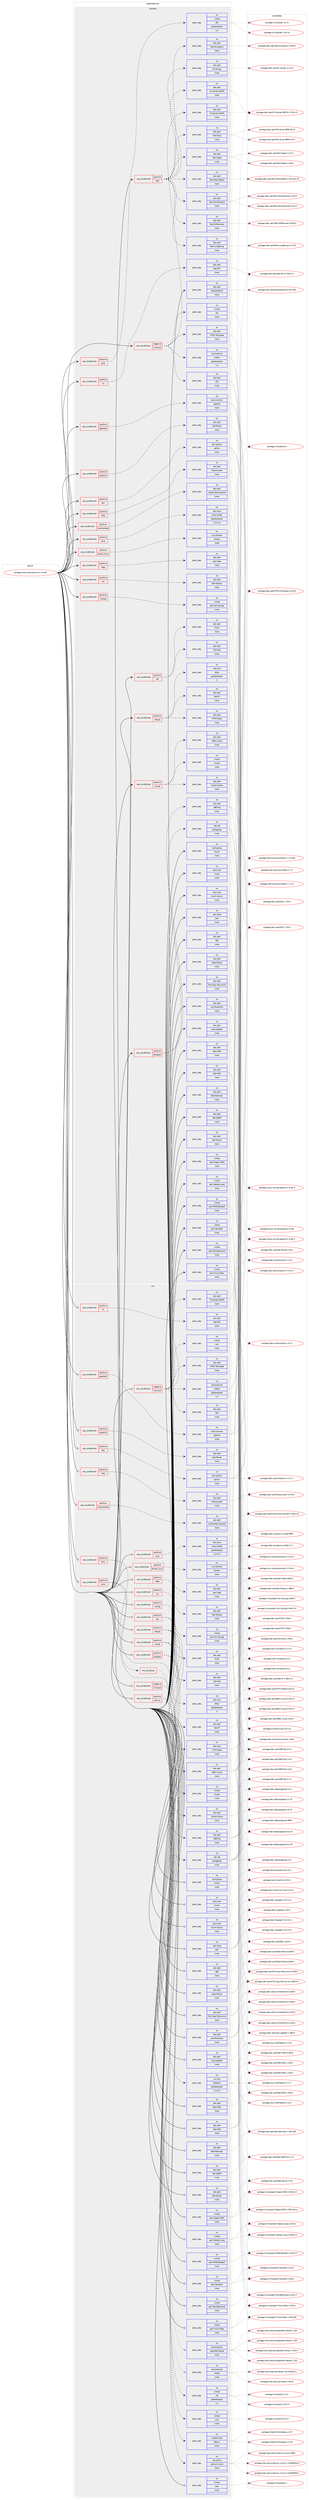 digraph prolog {

# *************
# Graph options
# *************

newrank=true;
concentrate=true;
compound=true;
graph [rankdir=LR,fontname=Helvetica,fontsize=10,ranksep=1.5];#, ranksep=2.5, nodesep=0.2];
edge  [arrowhead=vee];
node  [fontname=Helvetica,fontsize=10];

# **********
# The ebuild
# **********

subgraph cluster_leftcol {
color=gray;
rank=same;
label=<<i>ebuild</i>>;
id [label="portage://net-analyzer/munin-2.0.66", color=red, width=4, href="../net-analyzer/munin-2.0.66.svg"];
}

# ****************
# The dependencies
# ****************

subgraph cluster_midcol {
color=gray;
label=<<i>dependencies</i>>;
subgraph cluster_compile {
fillcolor="#eeeeee";
style=filled;
label=<<i>compile</i>>;
subgraph cond455 {
dependency2941 [label=<<TABLE BORDER="0" CELLBORDER="1" CELLSPACING="0" CELLPADDING="4"><TR><TD ROWSPAN="3" CELLPADDING="10">use_conditional</TD></TR><TR><TD>negative</TD></TR><TR><TD>minimal</TD></TR></TABLE>>, shape=none, color=red];
subgraph pack2464 {
dependency2942 [label=<<TABLE BORDER="0" CELLBORDER="1" CELLSPACING="0" CELLPADDING="4" WIDTH="220"><TR><TD ROWSPAN="6" CELLPADDING="30">pack_dep</TD></TR><TR><TD WIDTH="110">no</TD></TR><TR><TD>dev-perl</TD></TR><TR><TD>HTML-Template</TD></TR><TR><TD>none</TD></TR><TR><TD></TD></TR></TABLE>>, shape=none, color=blue];
}
dependency2941:e -> dependency2942:w [weight=20,style="dashed",arrowhead="vee"];
subgraph pack2465 {
dependency2943 [label=<<TABLE BORDER="0" CELLBORDER="1" CELLSPACING="0" CELLPADDING="4" WIDTH="220"><TR><TD ROWSPAN="6" CELLPADDING="30">pack_dep</TD></TR><TR><TD WIDTH="110">no</TD></TR><TR><TD>dev-perl</TD></TR><TR><TD>IO-Socket-INET6</TD></TR><TR><TD>none</TD></TR><TR><TD></TD></TR></TABLE>>, shape=none, color=blue];
}
dependency2941:e -> dependency2943:w [weight=20,style="dashed",arrowhead="vee"];
subgraph pack2466 {
dependency2944 [label=<<TABLE BORDER="0" CELLBORDER="1" CELLSPACING="0" CELLPADDING="4" WIDTH="220"><TR><TD ROWSPAN="6" CELLPADDING="30">pack_dep</TD></TR><TR><TD WIDTH="110">no</TD></TR><TR><TD>dev-perl</TD></TR><TR><TD>URI</TD></TR><TR><TD>none</TD></TR><TR><TD></TD></TR></TABLE>>, shape=none, color=blue];
}
dependency2941:e -> dependency2944:w [weight=20,style="dashed",arrowhead="vee"];
subgraph pack2467 {
dependency2945 [label=<<TABLE BORDER="0" CELLBORDER="1" CELLSPACING="0" CELLPADDING="4" WIDTH="220"><TR><TD ROWSPAN="6" CELLPADDING="30">pack_dep</TD></TR><TR><TD WIDTH="110">no</TD></TR><TR><TD>net-analyzer</TD></TR><TR><TD>rrdtool</TD></TR><TR><TD>greaterequal</TD></TR><TR><TD>1.3</TD></TR></TABLE>>, shape=none, color=blue];
}
dependency2941:e -> dependency2945:w [weight=20,style="dashed",arrowhead="vee"];
subgraph pack2468 {
dependency2946 [label=<<TABLE BORDER="0" CELLBORDER="1" CELLSPACING="0" CELLPADDING="4" WIDTH="220"><TR><TD ROWSPAN="6" CELLPADDING="30">pack_dep</TD></TR><TR><TD WIDTH="110">no</TD></TR><TR><TD>virtual</TD></TR><TR><TD>ssh</TD></TR><TR><TD>none</TD></TR><TR><TD></TD></TR></TABLE>>, shape=none, color=blue];
}
dependency2941:e -> dependency2946:w [weight=20,style="dashed",arrowhead="vee"];
}
id:e -> dependency2941:w [weight=20,style="solid",arrowhead="vee"];
subgraph cond456 {
dependency2947 [label=<<TABLE BORDER="0" CELLBORDER="1" CELLSPACING="0" CELLPADDING="4"><TR><TD ROWSPAN="3" CELLPADDING="10">use_conditional</TD></TR><TR><TD>positive</TD></TR><TR><TD>apache2</TD></TR></TABLE>>, shape=none, color=red];
subgraph pack2469 {
dependency2948 [label=<<TABLE BORDER="0" CELLBORDER="1" CELLSPACING="0" CELLPADDING="4" WIDTH="220"><TR><TD ROWSPAN="6" CELLPADDING="30">pack_dep</TD></TR><TR><TD WIDTH="110">no</TD></TR><TR><TD>www-servers</TD></TR><TR><TD>apache</TD></TR><TR><TD>none</TD></TR><TR><TD></TD></TR></TABLE>>, shape=none, color=blue];
}
dependency2947:e -> dependency2948:w [weight=20,style="dashed",arrowhead="vee"];
}
id:e -> dependency2947:w [weight=20,style="solid",arrowhead="vee"];
subgraph cond457 {
dependency2949 [label=<<TABLE BORDER="0" CELLBORDER="1" CELLSPACING="0" CELLPADDING="4"><TR><TD ROWSPAN="3" CELLPADDING="10">use_conditional</TD></TR><TR><TD>positive</TD></TR><TR><TD>asterisk</TD></TR></TABLE>>, shape=none, color=red];
subgraph pack2470 {
dependency2950 [label=<<TABLE BORDER="0" CELLBORDER="1" CELLSPACING="0" CELLPADDING="4" WIDTH="220"><TR><TD ROWSPAN="6" CELLPADDING="30">pack_dep</TD></TR><TR><TD WIDTH="110">no</TD></TR><TR><TD>dev-perl</TD></TR><TR><TD>Net-Telnet</TD></TR><TR><TD>none</TD></TR><TR><TD></TD></TR></TABLE>>, shape=none, color=blue];
}
dependency2949:e -> dependency2950:w [weight=20,style="dashed",arrowhead="vee"];
}
id:e -> dependency2949:w [weight=20,style="solid",arrowhead="vee"];
subgraph cond458 {
dependency2951 [label=<<TABLE BORDER="0" CELLBORDER="1" CELLSPACING="0" CELLPADDING="4"><TR><TD ROWSPAN="3" CELLPADDING="10">use_conditional</TD></TR><TR><TD>positive</TD></TR><TR><TD>cgi</TD></TR></TABLE>>, shape=none, color=red];
subgraph pack2471 {
dependency2952 [label=<<TABLE BORDER="0" CELLBORDER="1" CELLSPACING="0" CELLPADDING="4" WIDTH="220"><TR><TD ROWSPAN="6" CELLPADDING="30">pack_dep</TD></TR><TR><TD WIDTH="110">no</TD></TR><TR><TD>dev-perl</TD></TR><TR><TD>FCGI</TD></TR><TR><TD>none</TD></TR><TR><TD></TD></TR></TABLE>>, shape=none, color=blue];
}
dependency2951:e -> dependency2952:w [weight=20,style="dashed",arrowhead="vee"];
subgraph pack2472 {
dependency2953 [label=<<TABLE BORDER="0" CELLBORDER="1" CELLSPACING="0" CELLPADDING="4" WIDTH="220"><TR><TD ROWSPAN="6" CELLPADDING="30">pack_dep</TD></TR><TR><TD WIDTH="110">no</TD></TR><TR><TD>dev-perl</TD></TR><TR><TD>CGI-Fast</TD></TR><TR><TD>none</TD></TR><TR><TD></TD></TR></TABLE>>, shape=none, color=blue];
}
dependency2951:e -> dependency2953:w [weight=20,style="dashed",arrowhead="vee"];
}
id:e -> dependency2951:w [weight=20,style="solid",arrowhead="vee"];
subgraph cond459 {
dependency2954 [label=<<TABLE BORDER="0" CELLBORDER="1" CELLSPACING="0" CELLPADDING="4"><TR><TD ROWSPAN="3" CELLPADDING="10">use_conditional</TD></TR><TR><TD>positive</TD></TR><TR><TD>dhcpd</TD></TR></TABLE>>, shape=none, color=red];
subgraph pack2473 {
dependency2955 [label=<<TABLE BORDER="0" CELLBORDER="1" CELLSPACING="0" CELLPADDING="4" WIDTH="220"><TR><TD ROWSPAN="6" CELLPADDING="30">pack_dep</TD></TR><TR><TD WIDTH="110">no</TD></TR><TR><TD>net-misc</TD></TR><TR><TD>dhcp</TD></TR><TR><TD>greaterequal</TD></TR><TR><TD>3</TD></TR></TABLE>>, shape=none, color=blue];
}
dependency2954:e -> dependency2955:w [weight=20,style="dashed",arrowhead="vee"];
subgraph pack2474 {
dependency2956 [label=<<TABLE BORDER="0" CELLBORDER="1" CELLSPACING="0" CELLPADDING="4" WIDTH="220"><TR><TD ROWSPAN="6" CELLPADDING="30">pack_dep</TD></TR><TR><TD WIDTH="110">no</TD></TR><TR><TD>dev-perl</TD></TR><TR><TD>Net-IP</TD></TR><TR><TD>none</TD></TR><TR><TD></TD></TR></TABLE>>, shape=none, color=blue];
}
dependency2954:e -> dependency2956:w [weight=20,style="dashed",arrowhead="vee"];
subgraph pack2475 {
dependency2957 [label=<<TABLE BORDER="0" CELLBORDER="1" CELLSPACING="0" CELLPADDING="4" WIDTH="220"><TR><TD ROWSPAN="6" CELLPADDING="30">pack_dep</TD></TR><TR><TD WIDTH="110">no</TD></TR><TR><TD>dev-perl</TD></TR><TR><TD>HTTP-Date</TD></TR><TR><TD>none</TD></TR><TR><TD></TD></TR></TABLE>>, shape=none, color=blue];
}
dependency2954:e -> dependency2957:w [weight=20,style="dashed",arrowhead="vee"];
}
id:e -> dependency2954:w [weight=20,style="solid",arrowhead="vee"];
subgraph cond460 {
dependency2958 [label=<<TABLE BORDER="0" CELLBORDER="1" CELLSPACING="0" CELLPADDING="4"><TR><TD ROWSPAN="3" CELLPADDING="10">use_conditional</TD></TR><TR><TD>positive</TD></TR><TR><TD>doc</TD></TR></TABLE>>, shape=none, color=red];
subgraph pack2476 {
dependency2959 [label=<<TABLE BORDER="0" CELLBORDER="1" CELLSPACING="0" CELLPADDING="4" WIDTH="220"><TR><TD ROWSPAN="6" CELLPADDING="30">pack_dep</TD></TR><TR><TD WIDTH="110">no</TD></TR><TR><TD>dev-python</TD></TR><TR><TD>sphinx</TD></TR><TR><TD>none</TD></TR><TR><TD></TD></TR></TABLE>>, shape=none, color=blue];
}
dependency2958:e -> dependency2959:w [weight=20,style="dashed",arrowhead="vee"];
}
id:e -> dependency2958:w [weight=20,style="solid",arrowhead="vee"];
subgraph cond461 {
dependency2960 [label=<<TABLE BORDER="0" CELLBORDER="1" CELLSPACING="0" CELLPADDING="4"><TR><TD ROWSPAN="3" CELLPADDING="10">use_conditional</TD></TR><TR><TD>positive</TD></TR><TR><TD>http</TD></TR></TABLE>>, shape=none, color=red];
subgraph pack2477 {
dependency2961 [label=<<TABLE BORDER="0" CELLBORDER="1" CELLSPACING="0" CELLPADDING="4" WIDTH="220"><TR><TD ROWSPAN="6" CELLPADDING="30">pack_dep</TD></TR><TR><TD WIDTH="110">no</TD></TR><TR><TD>dev-perl</TD></TR><TR><TD>libwww-perl</TD></TR><TR><TD>none</TD></TR><TR><TD></TD></TR></TABLE>>, shape=none, color=blue];
}
dependency2960:e -> dependency2961:w [weight=20,style="dashed",arrowhead="vee"];
}
id:e -> dependency2960:w [weight=20,style="solid",arrowhead="vee"];
subgraph cond462 {
dependency2962 [label=<<TABLE BORDER="0" CELLBORDER="1" CELLSPACING="0" CELLPADDING="4"><TR><TD ROWSPAN="3" CELLPADDING="10">use_conditional</TD></TR><TR><TD>positive</TD></TR><TR><TD>irc</TD></TR></TABLE>>, shape=none, color=red];
subgraph pack2478 {
dependency2963 [label=<<TABLE BORDER="0" CELLBORDER="1" CELLSPACING="0" CELLPADDING="4" WIDTH="220"><TR><TD ROWSPAN="6" CELLPADDING="30">pack_dep</TD></TR><TR><TD WIDTH="110">no</TD></TR><TR><TD>dev-perl</TD></TR><TR><TD>Net-IRC</TD></TR><TR><TD>none</TD></TR><TR><TD></TD></TR></TABLE>>, shape=none, color=blue];
}
dependency2962:e -> dependency2963:w [weight=20,style="dashed",arrowhead="vee"];
}
id:e -> dependency2962:w [weight=20,style="solid",arrowhead="vee"];
subgraph cond463 {
dependency2964 [label=<<TABLE BORDER="0" CELLBORDER="1" CELLSPACING="0" CELLPADDING="4"><TR><TD ROWSPAN="3" CELLPADDING="10">use_conditional</TD></TR><TR><TD>positive</TD></TR><TR><TD>java</TD></TR></TABLE>>, shape=none, color=red];
subgraph pack2479 {
dependency2965 [label=<<TABLE BORDER="0" CELLBORDER="1" CELLSPACING="0" CELLPADDING="4" WIDTH="220"><TR><TD ROWSPAN="6" CELLPADDING="30">pack_dep</TD></TR><TR><TD WIDTH="110">no</TD></TR><TR><TD>dev-java</TD></TR><TR><TD>java-config</TD></TR><TR><TD>greaterequal</TD></TR><TR><TD>2.2.0-r3</TD></TR></TABLE>>, shape=none, color=blue];
}
dependency2964:e -> dependency2965:w [weight=20,style="dashed",arrowhead="vee"];
}
id:e -> dependency2964:w [weight=20,style="solid",arrowhead="vee"];
subgraph cond464 {
dependency2966 [label=<<TABLE BORDER="0" CELLBORDER="1" CELLSPACING="0" CELLPADDING="4"><TR><TD ROWSPAN="3" CELLPADDING="10">use_conditional</TD></TR><TR><TD>positive</TD></TR><TR><TD>java</TD></TR></TABLE>>, shape=none, color=red];
subgraph pack2480 {
dependency2967 [label=<<TABLE BORDER="0" CELLBORDER="1" CELLSPACING="0" CELLPADDING="4" WIDTH="220"><TR><TD ROWSPAN="6" CELLPADDING="30">pack_dep</TD></TR><TR><TD WIDTH="110">no</TD></TR><TR><TD>virtual</TD></TR><TR><TD>jdk</TD></TR><TR><TD>greaterequal</TD></TR><TR><TD>1.5</TD></TR></TABLE>>, shape=none, color=blue];
}
dependency2966:e -> dependency2967:w [weight=20,style="dashed",arrowhead="vee"];
}
id:e -> dependency2966:w [weight=20,style="solid",arrowhead="vee"];
subgraph cond465 {
dependency2968 [label=<<TABLE BORDER="0" CELLBORDER="1" CELLSPACING="0" CELLPADDING="4"><TR><TD ROWSPAN="3" CELLPADDING="10">use_conditional</TD></TR><TR><TD>positive</TD></TR><TR><TD>kernel_linux</TD></TR></TABLE>>, shape=none, color=red];
subgraph pack2481 {
dependency2969 [label=<<TABLE BORDER="0" CELLBORDER="1" CELLSPACING="0" CELLPADDING="4" WIDTH="220"><TR><TD ROWSPAN="6" CELLPADDING="30">pack_dep</TD></TR><TR><TD WIDTH="110">no</TD></TR><TR><TD>sys-process</TD></TR><TR><TD>procps</TD></TR><TR><TD>none</TD></TR><TR><TD></TD></TR></TABLE>>, shape=none, color=blue];
}
dependency2968:e -> dependency2969:w [weight=20,style="dashed",arrowhead="vee"];
}
id:e -> dependency2968:w [weight=20,style="solid",arrowhead="vee"];
subgraph cond466 {
dependency2970 [label=<<TABLE BORDER="0" CELLBORDER="1" CELLSPACING="0" CELLPADDING="4"><TR><TD ROWSPAN="3" CELLPADDING="10">use_conditional</TD></TR><TR><TD>positive</TD></TR><TR><TD>ldap</TD></TR></TABLE>>, shape=none, color=red];
subgraph pack2482 {
dependency2971 [label=<<TABLE BORDER="0" CELLBORDER="1" CELLSPACING="0" CELLPADDING="4" WIDTH="220"><TR><TD ROWSPAN="6" CELLPADDING="30">pack_dep</TD></TR><TR><TD WIDTH="110">no</TD></TR><TR><TD>dev-perl</TD></TR><TR><TD>perl-ldap</TD></TR><TR><TD>none</TD></TR><TR><TD></TD></TR></TABLE>>, shape=none, color=blue];
}
dependency2970:e -> dependency2971:w [weight=20,style="dashed",arrowhead="vee"];
}
id:e -> dependency2970:w [weight=20,style="solid",arrowhead="vee"];
subgraph cond467 {
dependency2972 [label=<<TABLE BORDER="0" CELLBORDER="1" CELLSPACING="0" CELLPADDING="4"><TR><TD ROWSPAN="3" CELLPADDING="10">use_conditional</TD></TR><TR><TD>positive</TD></TR><TR><TD>memcached</TD></TR></TABLE>>, shape=none, color=red];
subgraph pack2483 {
dependency2973 [label=<<TABLE BORDER="0" CELLBORDER="1" CELLSPACING="0" CELLPADDING="4" WIDTH="220"><TR><TD ROWSPAN="6" CELLPADDING="30">pack_dep</TD></TR><TR><TD WIDTH="110">no</TD></TR><TR><TD>dev-perl</TD></TR><TR><TD>Cache-Memcached</TD></TR><TR><TD>none</TD></TR><TR><TD></TD></TR></TABLE>>, shape=none, color=blue];
}
dependency2972:e -> dependency2973:w [weight=20,style="dashed",arrowhead="vee"];
}
id:e -> dependency2972:w [weight=20,style="solid",arrowhead="vee"];
subgraph cond468 {
dependency2974 [label=<<TABLE BORDER="0" CELLBORDER="1" CELLSPACING="0" CELLPADDING="4"><TR><TD ROWSPAN="3" CELLPADDING="10">use_conditional</TD></TR><TR><TD>positive</TD></TR><TR><TD>mysql</TD></TR></TABLE>>, shape=none, color=red];
subgraph pack2484 {
dependency2975 [label=<<TABLE BORDER="0" CELLBORDER="1" CELLSPACING="0" CELLPADDING="4" WIDTH="220"><TR><TD ROWSPAN="6" CELLPADDING="30">pack_dep</TD></TR><TR><TD WIDTH="110">no</TD></TR><TR><TD>virtual</TD></TR><TR><TD>mysql</TD></TR><TR><TD>none</TD></TR><TR><TD></TD></TR></TABLE>>, shape=none, color=blue];
}
dependency2974:e -> dependency2975:w [weight=20,style="dashed",arrowhead="vee"];
subgraph pack2485 {
dependency2976 [label=<<TABLE BORDER="0" CELLBORDER="1" CELLSPACING="0" CELLPADDING="4" WIDTH="220"><TR><TD ROWSPAN="6" CELLPADDING="30">pack_dep</TD></TR><TR><TD WIDTH="110">no</TD></TR><TR><TD>dev-perl</TD></TR><TR><TD>Cache-Cache</TD></TR><TR><TD>none</TD></TR><TR><TD></TD></TR></TABLE>>, shape=none, color=blue];
}
dependency2974:e -> dependency2976:w [weight=20,style="dashed",arrowhead="vee"];
subgraph pack2486 {
dependency2977 [label=<<TABLE BORDER="0" CELLBORDER="1" CELLSPACING="0" CELLPADDING="4" WIDTH="220"><TR><TD ROWSPAN="6" CELLPADDING="30">pack_dep</TD></TR><TR><TD WIDTH="110">no</TD></TR><TR><TD>dev-perl</TD></TR><TR><TD>DBD-mysql</TD></TR><TR><TD>none</TD></TR><TR><TD></TD></TR></TABLE>>, shape=none, color=blue];
}
dependency2974:e -> dependency2977:w [weight=20,style="dashed",arrowhead="vee"];
}
id:e -> dependency2974:w [weight=20,style="solid",arrowhead="vee"];
subgraph cond469 {
dependency2978 [label=<<TABLE BORDER="0" CELLBORDER="1" CELLSPACING="0" CELLPADDING="4"><TR><TD ROWSPAN="3" CELLPADDING="10">use_conditional</TD></TR><TR><TD>positive</TD></TR><TR><TD>postgres</TD></TR></TABLE>>, shape=none, color=red];
subgraph pack2487 {
dependency2979 [label=<<TABLE BORDER="0" CELLBORDER="1" CELLSPACING="0" CELLPADDING="4" WIDTH="220"><TR><TD ROWSPAN="6" CELLPADDING="30">pack_dep</TD></TR><TR><TD WIDTH="110">no</TD></TR><TR><TD>dev-perl</TD></TR><TR><TD>DBD-Pg</TD></TR><TR><TD>none</TD></TR><TR><TD></TD></TR></TABLE>>, shape=none, color=blue];
}
dependency2978:e -> dependency2979:w [weight=20,style="dashed",arrowhead="vee"];
subgraph pack2488 {
dependency2980 [label=<<TABLE BORDER="0" CELLBORDER="1" CELLSPACING="0" CELLPADDING="4" WIDTH="220"><TR><TD ROWSPAN="6" CELLPADDING="30">pack_dep</TD></TR><TR><TD WIDTH="110">no</TD></TR><TR><TD>dev-db</TD></TR><TR><TD>postgresql</TD></TR><TR><TD>none</TD></TR><TR><TD></TD></TR></TABLE>>, shape=none, color=blue];
}
dependency2978:e -> dependency2980:w [weight=20,style="dashed",arrowhead="vee"];
}
id:e -> dependency2978:w [weight=20,style="solid",arrowhead="vee"];
subgraph cond470 {
dependency2981 [label=<<TABLE BORDER="0" CELLBORDER="1" CELLSPACING="0" CELLPADDING="4"><TR><TD ROWSPAN="3" CELLPADDING="10">use_conditional</TD></TR><TR><TD>positive</TD></TR><TR><TD>ssl</TD></TR></TABLE>>, shape=none, color=red];
subgraph pack2489 {
dependency2982 [label=<<TABLE BORDER="0" CELLBORDER="1" CELLSPACING="0" CELLPADDING="4" WIDTH="220"><TR><TD ROWSPAN="6" CELLPADDING="30">pack_dep</TD></TR><TR><TD WIDTH="110">no</TD></TR><TR><TD>dev-perl</TD></TR><TR><TD>Net-SSLeay</TD></TR><TR><TD>none</TD></TR><TR><TD></TD></TR></TABLE>>, shape=none, color=blue];
}
dependency2981:e -> dependency2982:w [weight=20,style="dashed",arrowhead="vee"];
}
id:e -> dependency2981:w [weight=20,style="solid",arrowhead="vee"];
subgraph cond471 {
dependency2983 [label=<<TABLE BORDER="0" CELLBORDER="1" CELLSPACING="0" CELLPADDING="4"><TR><TD ROWSPAN="3" CELLPADDING="10">use_conditional</TD></TR><TR><TD>positive</TD></TR><TR><TD>syslog</TD></TR></TABLE>>, shape=none, color=red];
subgraph pack2490 {
dependency2984 [label=<<TABLE BORDER="0" CELLBORDER="1" CELLSPACING="0" CELLPADDING="4" WIDTH="220"><TR><TD ROWSPAN="6" CELLPADDING="30">pack_dep</TD></TR><TR><TD WIDTH="110">no</TD></TR><TR><TD>virtual</TD></TR><TR><TD>perl-Sys-Syslog</TD></TR><TR><TD>none</TD></TR><TR><TD></TD></TR></TABLE>>, shape=none, color=blue];
}
dependency2983:e -> dependency2984:w [weight=20,style="dashed",arrowhead="vee"];
}
id:e -> dependency2983:w [weight=20,style="solid",arrowhead="vee"];
subgraph cond472 {
dependency2985 [label=<<TABLE BORDER="0" CELLBORDER="1" CELLSPACING="0" CELLPADDING="4"><TR><TD ROWSPAN="3" CELLPADDING="10">use_conditional</TD></TR><TR><TD>positive</TD></TR><TR><TD>test</TD></TR></TABLE>>, shape=none, color=red];
subgraph pack2491 {
dependency2986 [label=<<TABLE BORDER="0" CELLBORDER="1" CELLSPACING="0" CELLPADDING="4" WIDTH="220"><TR><TD ROWSPAN="6" CELLPADDING="30">pack_dep</TD></TR><TR><TD WIDTH="110">no</TD></TR><TR><TD>dev-perl</TD></TR><TR><TD>Test-Deep</TD></TR><TR><TD>none</TD></TR><TR><TD></TD></TR></TABLE>>, shape=none, color=blue];
}
dependency2985:e -> dependency2986:w [weight=20,style="dashed",arrowhead="vee"];
subgraph pack2492 {
dependency2987 [label=<<TABLE BORDER="0" CELLBORDER="1" CELLSPACING="0" CELLPADDING="4" WIDTH="220"><TR><TD ROWSPAN="6" CELLPADDING="30">pack_dep</TD></TR><TR><TD WIDTH="110">no</TD></TR><TR><TD>dev-perl</TD></TR><TR><TD>Test-Exception</TD></TR><TR><TD>none</TD></TR><TR><TD></TD></TR></TABLE>>, shape=none, color=blue];
}
dependency2985:e -> dependency2987:w [weight=20,style="dashed",arrowhead="vee"];
subgraph pack2493 {
dependency2988 [label=<<TABLE BORDER="0" CELLBORDER="1" CELLSPACING="0" CELLPADDING="4" WIDTH="220"><TR><TD ROWSPAN="6" CELLPADDING="30">pack_dep</TD></TR><TR><TD WIDTH="110">no</TD></TR><TR><TD>dev-perl</TD></TR><TR><TD>Test-LongString</TD></TR><TR><TD>none</TD></TR><TR><TD></TD></TR></TABLE>>, shape=none, color=blue];
}
dependency2985:e -> dependency2988:w [weight=20,style="dashed",arrowhead="vee"];
subgraph pack2494 {
dependency2989 [label=<<TABLE BORDER="0" CELLBORDER="1" CELLSPACING="0" CELLPADDING="4" WIDTH="220"><TR><TD ROWSPAN="6" CELLPADDING="30">pack_dep</TD></TR><TR><TD WIDTH="110">no</TD></TR><TR><TD>dev-perl</TD></TR><TR><TD>Test-Differences</TD></TR><TR><TD>none</TD></TR><TR><TD></TD></TR></TABLE>>, shape=none, color=blue];
}
dependency2985:e -> dependency2989:w [weight=20,style="dashed",arrowhead="vee"];
subgraph pack2495 {
dependency2990 [label=<<TABLE BORDER="0" CELLBORDER="1" CELLSPACING="0" CELLPADDING="4" WIDTH="220"><TR><TD ROWSPAN="6" CELLPADDING="30">pack_dep</TD></TR><TR><TD WIDTH="110">no</TD></TR><TR><TD>dev-perl</TD></TR><TR><TD>Test-MockModule</TD></TR><TR><TD>none</TD></TR><TR><TD></TD></TR></TABLE>>, shape=none, color=blue];
}
dependency2985:e -> dependency2990:w [weight=20,style="dashed",arrowhead="vee"];
subgraph pack2496 {
dependency2991 [label=<<TABLE BORDER="0" CELLBORDER="1" CELLSPACING="0" CELLPADDING="4" WIDTH="220"><TR><TD ROWSPAN="6" CELLPADDING="30">pack_dep</TD></TR><TR><TD WIDTH="110">no</TD></TR><TR><TD>dev-perl</TD></TR><TR><TD>Test-MockObject</TD></TR><TR><TD>none</TD></TR><TR><TD></TD></TR></TABLE>>, shape=none, color=blue];
}
dependency2985:e -> dependency2991:w [weight=20,style="dashed",arrowhead="vee"];
subgraph pack2497 {
dependency2992 [label=<<TABLE BORDER="0" CELLBORDER="1" CELLSPACING="0" CELLPADDING="4" WIDTH="220"><TR><TD ROWSPAN="6" CELLPADDING="30">pack_dep</TD></TR><TR><TD WIDTH="110">no</TD></TR><TR><TD>dev-perl</TD></TR><TR><TD>File-Slurp</TD></TR><TR><TD>none</TD></TR><TR><TD></TD></TR></TABLE>>, shape=none, color=blue];
}
dependency2985:e -> dependency2992:w [weight=20,style="dashed",arrowhead="vee"];
subgraph pack2498 {
dependency2993 [label=<<TABLE BORDER="0" CELLBORDER="1" CELLSPACING="0" CELLPADDING="4" WIDTH="220"><TR><TD ROWSPAN="6" CELLPADDING="30">pack_dep</TD></TR><TR><TD WIDTH="110">no</TD></TR><TR><TD>dev-perl</TD></TR><TR><TD>IO-stringy</TD></TR><TR><TD>none</TD></TR><TR><TD></TD></TR></TABLE>>, shape=none, color=blue];
}
dependency2985:e -> dependency2993:w [weight=20,style="dashed",arrowhead="vee"];
subgraph pack2499 {
dependency2994 [label=<<TABLE BORDER="0" CELLBORDER="1" CELLSPACING="0" CELLPADDING="4" WIDTH="220"><TR><TD ROWSPAN="6" CELLPADDING="30">pack_dep</TD></TR><TR><TD WIDTH="110">no</TD></TR><TR><TD>dev-perl</TD></TR><TR><TD>IO-Socket-INET6</TD></TR><TR><TD>none</TD></TR><TR><TD></TD></TR></TABLE>>, shape=none, color=blue];
}
dependency2985:e -> dependency2994:w [weight=20,style="dashed",arrowhead="vee"];
}
id:e -> dependency2985:w [weight=20,style="solid",arrowhead="vee"];
subgraph pack2500 {
dependency2995 [label=<<TABLE BORDER="0" CELLBORDER="1" CELLSPACING="0" CELLPADDING="4" WIDTH="220"><TR><TD ROWSPAN="6" CELLPADDING="30">pack_dep</TD></TR><TR><TD WIDTH="110">no</TD></TR><TR><TD>acct-group</TD></TR><TR><TD>munin</TD></TR><TR><TD>none</TD></TR><TR><TD></TD></TR></TABLE>>, shape=none, color=blue];
}
id:e -> dependency2995:w [weight=20,style="solid",arrowhead="vee"];
subgraph pack2501 {
dependency2996 [label=<<TABLE BORDER="0" CELLBORDER="1" CELLSPACING="0" CELLPADDING="4" WIDTH="220"><TR><TD ROWSPAN="6" CELLPADDING="30">pack_dep</TD></TR><TR><TD WIDTH="110">no</TD></TR><TR><TD>acct-user</TD></TR><TR><TD>munin</TD></TR><TR><TD>none</TD></TR><TR><TD></TD></TR></TABLE>>, shape=none, color=blue];
}
id:e -> dependency2996:w [weight=20,style="solid",arrowhead="vee"];
subgraph pack2502 {
dependency2997 [label=<<TABLE BORDER="0" CELLBORDER="1" CELLSPACING="0" CELLPADDING="4" WIDTH="220"><TR><TD ROWSPAN="6" CELLPADDING="30">pack_dep</TD></TR><TR><TD WIDTH="110">no</TD></TR><TR><TD>acct-user</TD></TR><TR><TD>munin-async</TD></TR><TR><TD>none</TD></TR><TR><TD></TD></TR></TABLE>>, shape=none, color=blue];
}
id:e -> dependency2997:w [weight=20,style="solid",arrowhead="vee"];
subgraph pack2503 {
dependency2998 [label=<<TABLE BORDER="0" CELLBORDER="1" CELLSPACING="0" CELLPADDING="4" WIDTH="220"><TR><TD ROWSPAN="6" CELLPADDING="30">pack_dep</TD></TR><TR><TD WIDTH="110">no</TD></TR><TR><TD>dev-lang</TD></TR><TR><TD>perl</TD></TR><TR><TD>none</TD></TR><TR><TD></TD></TR></TABLE>>, shape=none, color=blue];
}
id:e -> dependency2998:w [weight=20,style="solid",arrowhead="vee"];
subgraph pack2504 {
dependency2999 [label=<<TABLE BORDER="0" CELLBORDER="1" CELLSPACING="0" CELLPADDING="4" WIDTH="220"><TR><TD ROWSPAN="6" CELLPADDING="30">pack_dep</TD></TR><TR><TD WIDTH="110">no</TD></TR><TR><TD>dev-perl</TD></TR><TR><TD>DBI</TD></TR><TR><TD>none</TD></TR><TR><TD></TD></TR></TABLE>>, shape=none, color=blue];
}
id:e -> dependency2999:w [weight=20,style="solid",arrowhead="vee"];
subgraph pack2505 {
dependency3000 [label=<<TABLE BORDER="0" CELLBORDER="1" CELLSPACING="0" CELLPADDING="4" WIDTH="220"><TR><TD ROWSPAN="6" CELLPADDING="30">pack_dep</TD></TR><TR><TD WIDTH="110">no</TD></TR><TR><TD>dev-perl</TD></TR><TR><TD>Date-Manip</TD></TR><TR><TD>none</TD></TR><TR><TD></TD></TR></TABLE>>, shape=none, color=blue];
}
id:e -> dependency3000:w [weight=20,style="solid",arrowhead="vee"];
subgraph pack2506 {
dependency3001 [label=<<TABLE BORDER="0" CELLBORDER="1" CELLSPACING="0" CELLPADDING="4" WIDTH="220"><TR><TD ROWSPAN="6" CELLPADDING="30">pack_dep</TD></TR><TR><TD WIDTH="110">no</TD></TR><TR><TD>dev-perl</TD></TR><TR><TD>File-Copy-Recursive</TD></TR><TR><TD>none</TD></TR><TR><TD></TD></TR></TABLE>>, shape=none, color=blue];
}
id:e -> dependency3001:w [weight=20,style="solid",arrowhead="vee"];
subgraph pack2507 {
dependency3002 [label=<<TABLE BORDER="0" CELLBORDER="1" CELLSPACING="0" CELLPADDING="4" WIDTH="220"><TR><TD ROWSPAN="6" CELLPADDING="30">pack_dep</TD></TR><TR><TD WIDTH="110">no</TD></TR><TR><TD>dev-perl</TD></TR><TR><TD>List-MoreUtils</TD></TR><TR><TD>none</TD></TR><TR><TD></TD></TR></TABLE>>, shape=none, color=blue];
}
id:e -> dependency3002:w [weight=20,style="solid",arrowhead="vee"];
subgraph pack2508 {
dependency3003 [label=<<TABLE BORDER="0" CELLBORDER="1" CELLSPACING="0" CELLPADDING="4" WIDTH="220"><TR><TD ROWSPAN="6" CELLPADDING="30">pack_dep</TD></TR><TR><TD WIDTH="110">no</TD></TR><TR><TD>dev-perl</TD></TR><TR><TD>Log-Log4perl</TD></TR><TR><TD>none</TD></TR><TR><TD></TD></TR></TABLE>>, shape=none, color=blue];
}
id:e -> dependency3003:w [weight=20,style="solid",arrowhead="vee"];
subgraph pack2509 {
dependency3004 [label=<<TABLE BORDER="0" CELLBORDER="1" CELLSPACING="0" CELLPADDING="4" WIDTH="220"><TR><TD ROWSPAN="6" CELLPADDING="30">pack_dep</TD></TR><TR><TD WIDTH="110">no</TD></TR><TR><TD>dev-perl</TD></TR><TR><TD>Module-Build</TD></TR><TR><TD>none</TD></TR><TR><TD></TD></TR></TABLE>>, shape=none, color=blue];
}
id:e -> dependency3004:w [weight=20,style="solid",arrowhead="vee"];
subgraph pack2510 {
dependency3005 [label=<<TABLE BORDER="0" CELLBORDER="1" CELLSPACING="0" CELLPADDING="4" WIDTH="220"><TR><TD ROWSPAN="6" CELLPADDING="30">pack_dep</TD></TR><TR><TD WIDTH="110">no</TD></TR><TR><TD>dev-perl</TD></TR><TR><TD>Net-CIDR</TD></TR><TR><TD>none</TD></TR><TR><TD></TD></TR></TABLE>>, shape=none, color=blue];
}
id:e -> dependency3005:w [weight=20,style="solid",arrowhead="vee"];
subgraph pack2511 {
dependency3006 [label=<<TABLE BORDER="0" CELLBORDER="1" CELLSPACING="0" CELLPADDING="4" WIDTH="220"><TR><TD ROWSPAN="6" CELLPADDING="30">pack_dep</TD></TR><TR><TD WIDTH="110">no</TD></TR><TR><TD>dev-perl</TD></TR><TR><TD>Net-DNS</TD></TR><TR><TD>none</TD></TR><TR><TD></TD></TR></TABLE>>, shape=none, color=blue];
}
id:e -> dependency3006:w [weight=20,style="solid",arrowhead="vee"];
subgraph pack2512 {
dependency3007 [label=<<TABLE BORDER="0" CELLBORDER="1" CELLSPACING="0" CELLPADDING="4" WIDTH="220"><TR><TD ROWSPAN="6" CELLPADDING="30">pack_dep</TD></TR><TR><TD WIDTH="110">no</TD></TR><TR><TD>dev-perl</TD></TR><TR><TD>Net-Netmask</TD></TR><TR><TD>none</TD></TR><TR><TD></TD></TR></TABLE>>, shape=none, color=blue];
}
id:e -> dependency3007:w [weight=20,style="solid",arrowhead="vee"];
subgraph pack2513 {
dependency3008 [label=<<TABLE BORDER="0" CELLBORDER="1" CELLSPACING="0" CELLPADDING="4" WIDTH="220"><TR><TD ROWSPAN="6" CELLPADDING="30">pack_dep</TD></TR><TR><TD WIDTH="110">no</TD></TR><TR><TD>dev-perl</TD></TR><TR><TD>Net-SNMP</TD></TR><TR><TD>none</TD></TR><TR><TD></TD></TR></TABLE>>, shape=none, color=blue];
}
id:e -> dependency3008:w [weight=20,style="solid",arrowhead="vee"];
subgraph pack2514 {
dependency3009 [label=<<TABLE BORDER="0" CELLBORDER="1" CELLSPACING="0" CELLPADDING="4" WIDTH="220"><TR><TD ROWSPAN="6" CELLPADDING="30">pack_dep</TD></TR><TR><TD WIDTH="110">no</TD></TR><TR><TD>dev-perl</TD></TR><TR><TD>Net-Server</TD></TR><TR><TD>none</TD></TR><TR><TD></TD></TR></TABLE>>, shape=none, color=blue];
}
id:e -> dependency3009:w [weight=20,style="solid",arrowhead="vee"];
subgraph pack2515 {
dependency3010 [label=<<TABLE BORDER="0" CELLBORDER="1" CELLSPACING="0" CELLPADDING="4" WIDTH="220"><TR><TD ROWSPAN="6" CELLPADDING="30">pack_dep</TD></TR><TR><TD WIDTH="110">no</TD></TR><TR><TD>virtual</TD></TR><TR><TD>perl-Digest-MD5</TD></TR><TR><TD>none</TD></TR><TR><TD></TD></TR></TABLE>>, shape=none, color=blue];
}
id:e -> dependency3010:w [weight=20,style="solid",arrowhead="vee"];
subgraph pack2516 {
dependency3011 [label=<<TABLE BORDER="0" CELLBORDER="1" CELLSPACING="0" CELLPADDING="4" WIDTH="220"><TR><TD ROWSPAN="6" CELLPADDING="30">pack_dep</TD></TR><TR><TD WIDTH="110">no</TD></TR><TR><TD>virtual</TD></TR><TR><TD>perl-Getopt-Long</TD></TR><TR><TD>none</TD></TR><TR><TD></TD></TR></TABLE>>, shape=none, color=blue];
}
id:e -> dependency3011:w [weight=20,style="solid",arrowhead="vee"];
subgraph pack2517 {
dependency3012 [label=<<TABLE BORDER="0" CELLBORDER="1" CELLSPACING="0" CELLPADDING="4" WIDTH="220"><TR><TD ROWSPAN="6" CELLPADDING="30">pack_dep</TD></TR><TR><TD WIDTH="110">no</TD></TR><TR><TD>virtual</TD></TR><TR><TD>perl-MIME-Base64</TD></TR><TR><TD>none</TD></TR><TR><TD></TD></TR></TABLE>>, shape=none, color=blue];
}
id:e -> dependency3012:w [weight=20,style="solid",arrowhead="vee"];
subgraph pack2518 {
dependency3013 [label=<<TABLE BORDER="0" CELLBORDER="1" CELLSPACING="0" CELLPADDING="4" WIDTH="220"><TR><TD ROWSPAN="6" CELLPADDING="30">pack_dep</TD></TR><TR><TD WIDTH="110">no</TD></TR><TR><TD>virtual</TD></TR><TR><TD>perl-Storable</TD></TR><TR><TD>none</TD></TR><TR><TD></TD></TR></TABLE>>, shape=none, color=blue];
}
id:e -> dependency3013:w [weight=20,style="solid",arrowhead="vee"];
subgraph pack2519 {
dependency3014 [label=<<TABLE BORDER="0" CELLBORDER="1" CELLSPACING="0" CELLPADDING="4" WIDTH="220"><TR><TD ROWSPAN="6" CELLPADDING="30">pack_dep</TD></TR><TR><TD WIDTH="110">no</TD></TR><TR><TD>virtual</TD></TR><TR><TD>perl-Text-Balanced</TD></TR><TR><TD>none</TD></TR><TR><TD></TD></TR></TABLE>>, shape=none, color=blue];
}
id:e -> dependency3014:w [weight=20,style="solid",arrowhead="vee"];
subgraph pack2520 {
dependency3015 [label=<<TABLE BORDER="0" CELLBORDER="1" CELLSPACING="0" CELLPADDING="4" WIDTH="220"><TR><TD ROWSPAN="6" CELLPADDING="30">pack_dep</TD></TR><TR><TD WIDTH="110">no</TD></TR><TR><TD>virtual</TD></TR><TR><TD>perl-Time-HiRes</TD></TR><TR><TD>none</TD></TR><TR><TD></TD></TR></TABLE>>, shape=none, color=blue];
}
id:e -> dependency3015:w [weight=20,style="solid",arrowhead="vee"];
}
subgraph cluster_compileandrun {
fillcolor="#eeeeee";
style=filled;
label=<<i>compile and run</i>>;
}
subgraph cluster_run {
fillcolor="#eeeeee";
style=filled;
label=<<i>run</i>>;
subgraph cond473 {
dependency3016 [label=<<TABLE BORDER="0" CELLBORDER="1" CELLSPACING="0" CELLPADDING="4"><TR><TD ROWSPAN="3" CELLPADDING="10">use_conditional</TD></TR><TR><TD>negative</TD></TR><TR><TD>minimal</TD></TR></TABLE>>, shape=none, color=red];
subgraph pack2521 {
dependency3017 [label=<<TABLE BORDER="0" CELLBORDER="1" CELLSPACING="0" CELLPADDING="4" WIDTH="220"><TR><TD ROWSPAN="6" CELLPADDING="30">pack_dep</TD></TR><TR><TD WIDTH="110">no</TD></TR><TR><TD>dev-perl</TD></TR><TR><TD>HTML-Template</TD></TR><TR><TD>none</TD></TR><TR><TD></TD></TR></TABLE>>, shape=none, color=blue];
}
dependency3016:e -> dependency3017:w [weight=20,style="dashed",arrowhead="vee"];
subgraph pack2522 {
dependency3018 [label=<<TABLE BORDER="0" CELLBORDER="1" CELLSPACING="0" CELLPADDING="4" WIDTH="220"><TR><TD ROWSPAN="6" CELLPADDING="30">pack_dep</TD></TR><TR><TD WIDTH="110">no</TD></TR><TR><TD>dev-perl</TD></TR><TR><TD>IO-Socket-INET6</TD></TR><TR><TD>none</TD></TR><TR><TD></TD></TR></TABLE>>, shape=none, color=blue];
}
dependency3016:e -> dependency3018:w [weight=20,style="dashed",arrowhead="vee"];
subgraph pack2523 {
dependency3019 [label=<<TABLE BORDER="0" CELLBORDER="1" CELLSPACING="0" CELLPADDING="4" WIDTH="220"><TR><TD ROWSPAN="6" CELLPADDING="30">pack_dep</TD></TR><TR><TD WIDTH="110">no</TD></TR><TR><TD>dev-perl</TD></TR><TR><TD>URI</TD></TR><TR><TD>none</TD></TR><TR><TD></TD></TR></TABLE>>, shape=none, color=blue];
}
dependency3016:e -> dependency3019:w [weight=20,style="dashed",arrowhead="vee"];
subgraph pack2524 {
dependency3020 [label=<<TABLE BORDER="0" CELLBORDER="1" CELLSPACING="0" CELLPADDING="4" WIDTH="220"><TR><TD ROWSPAN="6" CELLPADDING="30">pack_dep</TD></TR><TR><TD WIDTH="110">no</TD></TR><TR><TD>net-analyzer</TD></TR><TR><TD>rrdtool</TD></TR><TR><TD>greaterequal</TD></TR><TR><TD>1.3</TD></TR></TABLE>>, shape=none, color=blue];
}
dependency3016:e -> dependency3020:w [weight=20,style="dashed",arrowhead="vee"];
subgraph pack2525 {
dependency3021 [label=<<TABLE BORDER="0" CELLBORDER="1" CELLSPACING="0" CELLPADDING="4" WIDTH="220"><TR><TD ROWSPAN="6" CELLPADDING="30">pack_dep</TD></TR><TR><TD WIDTH="110">no</TD></TR><TR><TD>virtual</TD></TR><TR><TD>ssh</TD></TR><TR><TD>none</TD></TR><TR><TD></TD></TR></TABLE>>, shape=none, color=blue];
}
dependency3016:e -> dependency3021:w [weight=20,style="dashed",arrowhead="vee"];
}
id:e -> dependency3016:w [weight=20,style="solid",arrowhead="odot"];
subgraph cond474 {
dependency3022 [label=<<TABLE BORDER="0" CELLBORDER="1" CELLSPACING="0" CELLPADDING="4"><TR><TD ROWSPAN="3" CELLPADDING="10">use_conditional</TD></TR><TR><TD>negative</TD></TR><TR><TD>minimal</TD></TR></TABLE>>, shape=none, color=red];
subgraph pack2526 {
dependency3023 [label=<<TABLE BORDER="0" CELLBORDER="1" CELLSPACING="0" CELLPADDING="4" WIDTH="220"><TR><TD ROWSPAN="6" CELLPADDING="30">pack_dep</TD></TR><TR><TD WIDTH="110">no</TD></TR><TR><TD>virtual</TD></TR><TR><TD>cron</TD></TR><TR><TD>none</TD></TR><TR><TD></TD></TR></TABLE>>, shape=none, color=blue];
}
dependency3022:e -> dependency3023:w [weight=20,style="dashed",arrowhead="vee"];
subgraph pack2527 {
dependency3024 [label=<<TABLE BORDER="0" CELLBORDER="1" CELLSPACING="0" CELLPADDING="4" WIDTH="220"><TR><TD ROWSPAN="6" CELLPADDING="30">pack_dep</TD></TR><TR><TD WIDTH="110">no</TD></TR><TR><TD>media-fonts</TD></TR><TR><TD>dejavu</TD></TR><TR><TD>none</TD></TR><TR><TD></TD></TR></TABLE>>, shape=none, color=blue];
}
dependency3022:e -> dependency3024:w [weight=20,style="dashed",arrowhead="vee"];
}
id:e -> dependency3022:w [weight=20,style="solid",arrowhead="odot"];
subgraph cond475 {
dependency3025 [label=<<TABLE BORDER="0" CELLBORDER="1" CELLSPACING="0" CELLPADDING="4"><TR><TD ROWSPAN="3" CELLPADDING="10">use_conditional</TD></TR><TR><TD>positive</TD></TR><TR><TD>apache2</TD></TR></TABLE>>, shape=none, color=red];
subgraph pack2528 {
dependency3026 [label=<<TABLE BORDER="0" CELLBORDER="1" CELLSPACING="0" CELLPADDING="4" WIDTH="220"><TR><TD ROWSPAN="6" CELLPADDING="30">pack_dep</TD></TR><TR><TD WIDTH="110">no</TD></TR><TR><TD>www-servers</TD></TR><TR><TD>apache</TD></TR><TR><TD>none</TD></TR><TR><TD></TD></TR></TABLE>>, shape=none, color=blue];
}
dependency3025:e -> dependency3026:w [weight=20,style="dashed",arrowhead="vee"];
}
id:e -> dependency3025:w [weight=20,style="solid",arrowhead="odot"];
subgraph cond476 {
dependency3027 [label=<<TABLE BORDER="0" CELLBORDER="1" CELLSPACING="0" CELLPADDING="4"><TR><TD ROWSPAN="3" CELLPADDING="10">use_conditional</TD></TR><TR><TD>positive</TD></TR><TR><TD>asterisk</TD></TR></TABLE>>, shape=none, color=red];
subgraph pack2529 {
dependency3028 [label=<<TABLE BORDER="0" CELLBORDER="1" CELLSPACING="0" CELLPADDING="4" WIDTH="220"><TR><TD ROWSPAN="6" CELLPADDING="30">pack_dep</TD></TR><TR><TD WIDTH="110">no</TD></TR><TR><TD>dev-perl</TD></TR><TR><TD>Net-Telnet</TD></TR><TR><TD>none</TD></TR><TR><TD></TD></TR></TABLE>>, shape=none, color=blue];
}
dependency3027:e -> dependency3028:w [weight=20,style="dashed",arrowhead="vee"];
}
id:e -> dependency3027:w [weight=20,style="solid",arrowhead="odot"];
subgraph cond477 {
dependency3029 [label=<<TABLE BORDER="0" CELLBORDER="1" CELLSPACING="0" CELLPADDING="4"><TR><TD ROWSPAN="3" CELLPADDING="10">use_conditional</TD></TR><TR><TD>positive</TD></TR><TR><TD>cgi</TD></TR></TABLE>>, shape=none, color=red];
subgraph pack2530 {
dependency3030 [label=<<TABLE BORDER="0" CELLBORDER="1" CELLSPACING="0" CELLPADDING="4" WIDTH="220"><TR><TD ROWSPAN="6" CELLPADDING="30">pack_dep</TD></TR><TR><TD WIDTH="110">no</TD></TR><TR><TD>dev-perl</TD></TR><TR><TD>FCGI</TD></TR><TR><TD>none</TD></TR><TR><TD></TD></TR></TABLE>>, shape=none, color=blue];
}
dependency3029:e -> dependency3030:w [weight=20,style="dashed",arrowhead="vee"];
subgraph pack2531 {
dependency3031 [label=<<TABLE BORDER="0" CELLBORDER="1" CELLSPACING="0" CELLPADDING="4" WIDTH="220"><TR><TD ROWSPAN="6" CELLPADDING="30">pack_dep</TD></TR><TR><TD WIDTH="110">no</TD></TR><TR><TD>dev-perl</TD></TR><TR><TD>CGI-Fast</TD></TR><TR><TD>none</TD></TR><TR><TD></TD></TR></TABLE>>, shape=none, color=blue];
}
dependency3029:e -> dependency3031:w [weight=20,style="dashed",arrowhead="vee"];
}
id:e -> dependency3029:w [weight=20,style="solid",arrowhead="odot"];
subgraph cond478 {
dependency3032 [label=<<TABLE BORDER="0" CELLBORDER="1" CELLSPACING="0" CELLPADDING="4"><TR><TD ROWSPAN="3" CELLPADDING="10">use_conditional</TD></TR><TR><TD>positive</TD></TR><TR><TD>dhcpd</TD></TR></TABLE>>, shape=none, color=red];
subgraph pack2532 {
dependency3033 [label=<<TABLE BORDER="0" CELLBORDER="1" CELLSPACING="0" CELLPADDING="4" WIDTH="220"><TR><TD ROWSPAN="6" CELLPADDING="30">pack_dep</TD></TR><TR><TD WIDTH="110">no</TD></TR><TR><TD>net-misc</TD></TR><TR><TD>dhcp</TD></TR><TR><TD>greaterequal</TD></TR><TR><TD>3</TD></TR></TABLE>>, shape=none, color=blue];
}
dependency3032:e -> dependency3033:w [weight=20,style="dashed",arrowhead="vee"];
subgraph pack2533 {
dependency3034 [label=<<TABLE BORDER="0" CELLBORDER="1" CELLSPACING="0" CELLPADDING="4" WIDTH="220"><TR><TD ROWSPAN="6" CELLPADDING="30">pack_dep</TD></TR><TR><TD WIDTH="110">no</TD></TR><TR><TD>dev-perl</TD></TR><TR><TD>Net-IP</TD></TR><TR><TD>none</TD></TR><TR><TD></TD></TR></TABLE>>, shape=none, color=blue];
}
dependency3032:e -> dependency3034:w [weight=20,style="dashed",arrowhead="vee"];
subgraph pack2534 {
dependency3035 [label=<<TABLE BORDER="0" CELLBORDER="1" CELLSPACING="0" CELLPADDING="4" WIDTH="220"><TR><TD ROWSPAN="6" CELLPADDING="30">pack_dep</TD></TR><TR><TD WIDTH="110">no</TD></TR><TR><TD>dev-perl</TD></TR><TR><TD>HTTP-Date</TD></TR><TR><TD>none</TD></TR><TR><TD></TD></TR></TABLE>>, shape=none, color=blue];
}
dependency3032:e -> dependency3035:w [weight=20,style="dashed",arrowhead="vee"];
}
id:e -> dependency3032:w [weight=20,style="solid",arrowhead="odot"];
subgraph cond479 {
dependency3036 [label=<<TABLE BORDER="0" CELLBORDER="1" CELLSPACING="0" CELLPADDING="4"><TR><TD ROWSPAN="3" CELLPADDING="10">use_conditional</TD></TR><TR><TD>positive</TD></TR><TR><TD>doc</TD></TR></TABLE>>, shape=none, color=red];
subgraph pack2535 {
dependency3037 [label=<<TABLE BORDER="0" CELLBORDER="1" CELLSPACING="0" CELLPADDING="4" WIDTH="220"><TR><TD ROWSPAN="6" CELLPADDING="30">pack_dep</TD></TR><TR><TD WIDTH="110">no</TD></TR><TR><TD>dev-python</TD></TR><TR><TD>sphinx</TD></TR><TR><TD>none</TD></TR><TR><TD></TD></TR></TABLE>>, shape=none, color=blue];
}
dependency3036:e -> dependency3037:w [weight=20,style="dashed",arrowhead="vee"];
}
id:e -> dependency3036:w [weight=20,style="solid",arrowhead="odot"];
subgraph cond480 {
dependency3038 [label=<<TABLE BORDER="0" CELLBORDER="1" CELLSPACING="0" CELLPADDING="4"><TR><TD ROWSPAN="3" CELLPADDING="10">use_conditional</TD></TR><TR><TD>positive</TD></TR><TR><TD>http</TD></TR></TABLE>>, shape=none, color=red];
subgraph pack2536 {
dependency3039 [label=<<TABLE BORDER="0" CELLBORDER="1" CELLSPACING="0" CELLPADDING="4" WIDTH="220"><TR><TD ROWSPAN="6" CELLPADDING="30">pack_dep</TD></TR><TR><TD WIDTH="110">no</TD></TR><TR><TD>dev-perl</TD></TR><TR><TD>libwww-perl</TD></TR><TR><TD>none</TD></TR><TR><TD></TD></TR></TABLE>>, shape=none, color=blue];
}
dependency3038:e -> dependency3039:w [weight=20,style="dashed",arrowhead="vee"];
}
id:e -> dependency3038:w [weight=20,style="solid",arrowhead="odot"];
subgraph cond481 {
dependency3040 [label=<<TABLE BORDER="0" CELLBORDER="1" CELLSPACING="0" CELLPADDING="4"><TR><TD ROWSPAN="3" CELLPADDING="10">use_conditional</TD></TR><TR><TD>positive</TD></TR><TR><TD>ipmi</TD></TR></TABLE>>, shape=none, color=red];
subgraph pack2537 {
dependency3041 [label=<<TABLE BORDER="0" CELLBORDER="1" CELLSPACING="0" CELLPADDING="4" WIDTH="220"><TR><TD ROWSPAN="6" CELLPADDING="30">pack_dep</TD></TR><TR><TD WIDTH="110">no</TD></TR><TR><TD>sys-libs</TD></TR><TR><TD>freeipmi</TD></TR><TR><TD>greaterequal</TD></TR><TR><TD>1.1.6-r1</TD></TR></TABLE>>, shape=none, color=blue];
}
dependency3040:e -> dependency3041:w [weight=20,style="dashed",arrowhead="vee"];
}
id:e -> dependency3040:w [weight=20,style="solid",arrowhead="odot"];
subgraph cond482 {
dependency3042 [label=<<TABLE BORDER="0" CELLBORDER="1" CELLSPACING="0" CELLPADDING="4"><TR><TD ROWSPAN="3" CELLPADDING="10">use_conditional</TD></TR><TR><TD>positive</TD></TR><TR><TD>irc</TD></TR></TABLE>>, shape=none, color=red];
subgraph pack2538 {
dependency3043 [label=<<TABLE BORDER="0" CELLBORDER="1" CELLSPACING="0" CELLPADDING="4" WIDTH="220"><TR><TD ROWSPAN="6" CELLPADDING="30">pack_dep</TD></TR><TR><TD WIDTH="110">no</TD></TR><TR><TD>dev-perl</TD></TR><TR><TD>Net-IRC</TD></TR><TR><TD>none</TD></TR><TR><TD></TD></TR></TABLE>>, shape=none, color=blue];
}
dependency3042:e -> dependency3043:w [weight=20,style="dashed",arrowhead="vee"];
}
id:e -> dependency3042:w [weight=20,style="solid",arrowhead="odot"];
subgraph cond483 {
dependency3044 [label=<<TABLE BORDER="0" CELLBORDER="1" CELLSPACING="0" CELLPADDING="4"><TR><TD ROWSPAN="3" CELLPADDING="10">use_conditional</TD></TR><TR><TD>positive</TD></TR><TR><TD>java</TD></TR></TABLE>>, shape=none, color=red];
subgraph pack2539 {
dependency3045 [label=<<TABLE BORDER="0" CELLBORDER="1" CELLSPACING="0" CELLPADDING="4" WIDTH="220"><TR><TD ROWSPAN="6" CELLPADDING="30">pack_dep</TD></TR><TR><TD WIDTH="110">no</TD></TR><TR><TD>dev-java</TD></TR><TR><TD>java-config</TD></TR><TR><TD>greaterequal</TD></TR><TR><TD>2.2.0-r3</TD></TR></TABLE>>, shape=none, color=blue];
}
dependency3044:e -> dependency3045:w [weight=20,style="dashed",arrowhead="vee"];
}
id:e -> dependency3044:w [weight=20,style="solid",arrowhead="odot"];
subgraph cond484 {
dependency3046 [label=<<TABLE BORDER="0" CELLBORDER="1" CELLSPACING="0" CELLPADDING="4"><TR><TD ROWSPAN="3" CELLPADDING="10">use_conditional</TD></TR><TR><TD>positive</TD></TR><TR><TD>java</TD></TR></TABLE>>, shape=none, color=red];
subgraph pack2540 {
dependency3047 [label=<<TABLE BORDER="0" CELLBORDER="1" CELLSPACING="0" CELLPADDING="4" WIDTH="220"><TR><TD ROWSPAN="6" CELLPADDING="30">pack_dep</TD></TR><TR><TD WIDTH="110">no</TD></TR><TR><TD>virtual</TD></TR><TR><TD>jre</TD></TR><TR><TD>greaterequal</TD></TR><TR><TD>1.5</TD></TR></TABLE>>, shape=none, color=blue];
}
dependency3046:e -> dependency3047:w [weight=20,style="dashed",arrowhead="vee"];
subgraph any22 {
dependency3048 [label=<<TABLE BORDER="0" CELLBORDER="1" CELLSPACING="0" CELLPADDING="4"><TR><TD CELLPADDING="10">any_of_group</TD></TR></TABLE>>, shape=none, color=red];subgraph pack2541 {
dependency3049 [label=<<TABLE BORDER="0" CELLBORDER="1" CELLSPACING="0" CELLPADDING="4" WIDTH="220"><TR><TD ROWSPAN="6" CELLPADDING="30">pack_dep</TD></TR><TR><TD WIDTH="110">no</TD></TR><TR><TD>net-analyzer</TD></TR><TR><TD>netcat</TD></TR><TR><TD>none</TD></TR><TR><TD></TD></TR></TABLE>>, shape=none, color=blue];
}
dependency3048:e -> dependency3049:w [weight=20,style="dotted",arrowhead="oinv"];
subgraph pack2542 {
dependency3050 [label=<<TABLE BORDER="0" CELLBORDER="1" CELLSPACING="0" CELLPADDING="4" WIDTH="220"><TR><TD ROWSPAN="6" CELLPADDING="30">pack_dep</TD></TR><TR><TD WIDTH="110">no</TD></TR><TR><TD>net-analyzer</TD></TR><TR><TD>openbsd-netcat</TD></TR><TR><TD>none</TD></TR><TR><TD></TD></TR></TABLE>>, shape=none, color=blue];
}
dependency3048:e -> dependency3050:w [weight=20,style="dotted",arrowhead="oinv"];
}
dependency3046:e -> dependency3048:w [weight=20,style="dashed",arrowhead="vee"];
}
id:e -> dependency3046:w [weight=20,style="solid",arrowhead="odot"];
subgraph cond485 {
dependency3051 [label=<<TABLE BORDER="0" CELLBORDER="1" CELLSPACING="0" CELLPADDING="4"><TR><TD ROWSPAN="3" CELLPADDING="10">use_conditional</TD></TR><TR><TD>positive</TD></TR><TR><TD>kernel_linux</TD></TR></TABLE>>, shape=none, color=red];
subgraph pack2543 {
dependency3052 [label=<<TABLE BORDER="0" CELLBORDER="1" CELLSPACING="0" CELLPADDING="4" WIDTH="220"><TR><TD ROWSPAN="6" CELLPADDING="30">pack_dep</TD></TR><TR><TD WIDTH="110">no</TD></TR><TR><TD>sys-process</TD></TR><TR><TD>procps</TD></TR><TR><TD>none</TD></TR><TR><TD></TD></TR></TABLE>>, shape=none, color=blue];
}
dependency3051:e -> dependency3052:w [weight=20,style="dashed",arrowhead="vee"];
}
id:e -> dependency3051:w [weight=20,style="solid",arrowhead="odot"];
subgraph cond486 {
dependency3053 [label=<<TABLE BORDER="0" CELLBORDER="1" CELLSPACING="0" CELLPADDING="4"><TR><TD ROWSPAN="3" CELLPADDING="10">use_conditional</TD></TR><TR><TD>positive</TD></TR><TR><TD>ldap</TD></TR></TABLE>>, shape=none, color=red];
subgraph pack2544 {
dependency3054 [label=<<TABLE BORDER="0" CELLBORDER="1" CELLSPACING="0" CELLPADDING="4" WIDTH="220"><TR><TD ROWSPAN="6" CELLPADDING="30">pack_dep</TD></TR><TR><TD WIDTH="110">no</TD></TR><TR><TD>dev-perl</TD></TR><TR><TD>perl-ldap</TD></TR><TR><TD>none</TD></TR><TR><TD></TD></TR></TABLE>>, shape=none, color=blue];
}
dependency3053:e -> dependency3054:w [weight=20,style="dashed",arrowhead="vee"];
}
id:e -> dependency3053:w [weight=20,style="solid",arrowhead="odot"];
subgraph cond487 {
dependency3055 [label=<<TABLE BORDER="0" CELLBORDER="1" CELLSPACING="0" CELLPADDING="4"><TR><TD ROWSPAN="3" CELLPADDING="10">use_conditional</TD></TR><TR><TD>positive</TD></TR><TR><TD>memcached</TD></TR></TABLE>>, shape=none, color=red];
subgraph pack2545 {
dependency3056 [label=<<TABLE BORDER="0" CELLBORDER="1" CELLSPACING="0" CELLPADDING="4" WIDTH="220"><TR><TD ROWSPAN="6" CELLPADDING="30">pack_dep</TD></TR><TR><TD WIDTH="110">no</TD></TR><TR><TD>dev-perl</TD></TR><TR><TD>Cache-Memcached</TD></TR><TR><TD>none</TD></TR><TR><TD></TD></TR></TABLE>>, shape=none, color=blue];
}
dependency3055:e -> dependency3056:w [weight=20,style="dashed",arrowhead="vee"];
}
id:e -> dependency3055:w [weight=20,style="solid",arrowhead="odot"];
subgraph cond488 {
dependency3057 [label=<<TABLE BORDER="0" CELLBORDER="1" CELLSPACING="0" CELLPADDING="4"><TR><TD ROWSPAN="3" CELLPADDING="10">use_conditional</TD></TR><TR><TD>positive</TD></TR><TR><TD>mysql</TD></TR></TABLE>>, shape=none, color=red];
subgraph pack2546 {
dependency3058 [label=<<TABLE BORDER="0" CELLBORDER="1" CELLSPACING="0" CELLPADDING="4" WIDTH="220"><TR><TD ROWSPAN="6" CELLPADDING="30">pack_dep</TD></TR><TR><TD WIDTH="110">no</TD></TR><TR><TD>virtual</TD></TR><TR><TD>mysql</TD></TR><TR><TD>none</TD></TR><TR><TD></TD></TR></TABLE>>, shape=none, color=blue];
}
dependency3057:e -> dependency3058:w [weight=20,style="dashed",arrowhead="vee"];
subgraph pack2547 {
dependency3059 [label=<<TABLE BORDER="0" CELLBORDER="1" CELLSPACING="0" CELLPADDING="4" WIDTH="220"><TR><TD ROWSPAN="6" CELLPADDING="30">pack_dep</TD></TR><TR><TD WIDTH="110">no</TD></TR><TR><TD>dev-perl</TD></TR><TR><TD>Cache-Cache</TD></TR><TR><TD>none</TD></TR><TR><TD></TD></TR></TABLE>>, shape=none, color=blue];
}
dependency3057:e -> dependency3059:w [weight=20,style="dashed",arrowhead="vee"];
subgraph pack2548 {
dependency3060 [label=<<TABLE BORDER="0" CELLBORDER="1" CELLSPACING="0" CELLPADDING="4" WIDTH="220"><TR><TD ROWSPAN="6" CELLPADDING="30">pack_dep</TD></TR><TR><TD WIDTH="110">no</TD></TR><TR><TD>dev-perl</TD></TR><TR><TD>DBD-mysql</TD></TR><TR><TD>none</TD></TR><TR><TD></TD></TR></TABLE>>, shape=none, color=blue];
}
dependency3057:e -> dependency3060:w [weight=20,style="dashed",arrowhead="vee"];
}
id:e -> dependency3057:w [weight=20,style="solid",arrowhead="odot"];
subgraph cond489 {
dependency3061 [label=<<TABLE BORDER="0" CELLBORDER="1" CELLSPACING="0" CELLPADDING="4"><TR><TD ROWSPAN="3" CELLPADDING="10">use_conditional</TD></TR><TR><TD>positive</TD></TR><TR><TD>postgres</TD></TR></TABLE>>, shape=none, color=red];
subgraph pack2549 {
dependency3062 [label=<<TABLE BORDER="0" CELLBORDER="1" CELLSPACING="0" CELLPADDING="4" WIDTH="220"><TR><TD ROWSPAN="6" CELLPADDING="30">pack_dep</TD></TR><TR><TD WIDTH="110">no</TD></TR><TR><TD>dev-perl</TD></TR><TR><TD>DBD-Pg</TD></TR><TR><TD>none</TD></TR><TR><TD></TD></TR></TABLE>>, shape=none, color=blue];
}
dependency3061:e -> dependency3062:w [weight=20,style="dashed",arrowhead="vee"];
subgraph pack2550 {
dependency3063 [label=<<TABLE BORDER="0" CELLBORDER="1" CELLSPACING="0" CELLPADDING="4" WIDTH="220"><TR><TD ROWSPAN="6" CELLPADDING="30">pack_dep</TD></TR><TR><TD WIDTH="110">no</TD></TR><TR><TD>dev-db</TD></TR><TR><TD>postgresql</TD></TR><TR><TD>none</TD></TR><TR><TD></TD></TR></TABLE>>, shape=none, color=blue];
}
dependency3061:e -> dependency3063:w [weight=20,style="dashed",arrowhead="vee"];
}
id:e -> dependency3061:w [weight=20,style="solid",arrowhead="odot"];
subgraph cond490 {
dependency3064 [label=<<TABLE BORDER="0" CELLBORDER="1" CELLSPACING="0" CELLPADDING="4"><TR><TD ROWSPAN="3" CELLPADDING="10">use_conditional</TD></TR><TR><TD>positive</TD></TR><TR><TD>selinux</TD></TR></TABLE>>, shape=none, color=red];
subgraph pack2551 {
dependency3065 [label=<<TABLE BORDER="0" CELLBORDER="1" CELLSPACING="0" CELLPADDING="4" WIDTH="220"><TR><TD ROWSPAN="6" CELLPADDING="30">pack_dep</TD></TR><TR><TD WIDTH="110">no</TD></TR><TR><TD>sec-policy</TD></TR><TR><TD>selinux-munin</TD></TR><TR><TD>none</TD></TR><TR><TD></TD></TR></TABLE>>, shape=none, color=blue];
}
dependency3064:e -> dependency3065:w [weight=20,style="dashed",arrowhead="vee"];
}
id:e -> dependency3064:w [weight=20,style="solid",arrowhead="odot"];
subgraph cond491 {
dependency3066 [label=<<TABLE BORDER="0" CELLBORDER="1" CELLSPACING="0" CELLPADDING="4"><TR><TD ROWSPAN="3" CELLPADDING="10">use_conditional</TD></TR><TR><TD>positive</TD></TR><TR><TD>ssl</TD></TR></TABLE>>, shape=none, color=red];
subgraph pack2552 {
dependency3067 [label=<<TABLE BORDER="0" CELLBORDER="1" CELLSPACING="0" CELLPADDING="4" WIDTH="220"><TR><TD ROWSPAN="6" CELLPADDING="30">pack_dep</TD></TR><TR><TD WIDTH="110">no</TD></TR><TR><TD>dev-perl</TD></TR><TR><TD>Net-SSLeay</TD></TR><TR><TD>none</TD></TR><TR><TD></TD></TR></TABLE>>, shape=none, color=blue];
}
dependency3066:e -> dependency3067:w [weight=20,style="dashed",arrowhead="vee"];
}
id:e -> dependency3066:w [weight=20,style="solid",arrowhead="odot"];
subgraph cond492 {
dependency3068 [label=<<TABLE BORDER="0" CELLBORDER="1" CELLSPACING="0" CELLPADDING="4"><TR><TD ROWSPAN="3" CELLPADDING="10">use_conditional</TD></TR><TR><TD>positive</TD></TR><TR><TD>syslog</TD></TR></TABLE>>, shape=none, color=red];
subgraph pack2553 {
dependency3069 [label=<<TABLE BORDER="0" CELLBORDER="1" CELLSPACING="0" CELLPADDING="4" WIDTH="220"><TR><TD ROWSPAN="6" CELLPADDING="30">pack_dep</TD></TR><TR><TD WIDTH="110">no</TD></TR><TR><TD>virtual</TD></TR><TR><TD>perl-Sys-Syslog</TD></TR><TR><TD>none</TD></TR><TR><TD></TD></TR></TABLE>>, shape=none, color=blue];
}
dependency3068:e -> dependency3069:w [weight=20,style="dashed",arrowhead="vee"];
}
id:e -> dependency3068:w [weight=20,style="solid",arrowhead="odot"];
subgraph pack2554 {
dependency3070 [label=<<TABLE BORDER="0" CELLBORDER="1" CELLSPACING="0" CELLPADDING="4" WIDTH="220"><TR><TD ROWSPAN="6" CELLPADDING="30">pack_dep</TD></TR><TR><TD WIDTH="110">no</TD></TR><TR><TD>acct-group</TD></TR><TR><TD>munin</TD></TR><TR><TD>none</TD></TR><TR><TD></TD></TR></TABLE>>, shape=none, color=blue];
}
id:e -> dependency3070:w [weight=20,style="solid",arrowhead="odot"];
subgraph pack2555 {
dependency3071 [label=<<TABLE BORDER="0" CELLBORDER="1" CELLSPACING="0" CELLPADDING="4" WIDTH="220"><TR><TD ROWSPAN="6" CELLPADDING="30">pack_dep</TD></TR><TR><TD WIDTH="110">no</TD></TR><TR><TD>acct-user</TD></TR><TR><TD>munin</TD></TR><TR><TD>none</TD></TR><TR><TD></TD></TR></TABLE>>, shape=none, color=blue];
}
id:e -> dependency3071:w [weight=20,style="solid",arrowhead="odot"];
subgraph pack2556 {
dependency3072 [label=<<TABLE BORDER="0" CELLBORDER="1" CELLSPACING="0" CELLPADDING="4" WIDTH="220"><TR><TD ROWSPAN="6" CELLPADDING="30">pack_dep</TD></TR><TR><TD WIDTH="110">no</TD></TR><TR><TD>acct-user</TD></TR><TR><TD>munin-async</TD></TR><TR><TD>none</TD></TR><TR><TD></TD></TR></TABLE>>, shape=none, color=blue];
}
id:e -> dependency3072:w [weight=20,style="solid",arrowhead="odot"];
subgraph pack2557 {
dependency3073 [label=<<TABLE BORDER="0" CELLBORDER="1" CELLSPACING="0" CELLPADDING="4" WIDTH="220"><TR><TD ROWSPAN="6" CELLPADDING="30">pack_dep</TD></TR><TR><TD WIDTH="110">no</TD></TR><TR><TD>dev-lang</TD></TR><TR><TD>perl</TD></TR><TR><TD>none</TD></TR><TR><TD></TD></TR></TABLE>>, shape=none, color=blue];
}
id:e -> dependency3073:w [weight=20,style="solid",arrowhead="odot"];
subgraph pack2558 {
dependency3074 [label=<<TABLE BORDER="0" CELLBORDER="1" CELLSPACING="0" CELLPADDING="4" WIDTH="220"><TR><TD ROWSPAN="6" CELLPADDING="30">pack_dep</TD></TR><TR><TD WIDTH="110">no</TD></TR><TR><TD>dev-perl</TD></TR><TR><TD>DBI</TD></TR><TR><TD>none</TD></TR><TR><TD></TD></TR></TABLE>>, shape=none, color=blue];
}
id:e -> dependency3074:w [weight=20,style="solid",arrowhead="odot"];
subgraph pack2559 {
dependency3075 [label=<<TABLE BORDER="0" CELLBORDER="1" CELLSPACING="0" CELLPADDING="4" WIDTH="220"><TR><TD ROWSPAN="6" CELLPADDING="30">pack_dep</TD></TR><TR><TD WIDTH="110">no</TD></TR><TR><TD>dev-perl</TD></TR><TR><TD>Date-Manip</TD></TR><TR><TD>none</TD></TR><TR><TD></TD></TR></TABLE>>, shape=none, color=blue];
}
id:e -> dependency3075:w [weight=20,style="solid",arrowhead="odot"];
subgraph pack2560 {
dependency3076 [label=<<TABLE BORDER="0" CELLBORDER="1" CELLSPACING="0" CELLPADDING="4" WIDTH="220"><TR><TD ROWSPAN="6" CELLPADDING="30">pack_dep</TD></TR><TR><TD WIDTH="110">no</TD></TR><TR><TD>dev-perl</TD></TR><TR><TD>File-Copy-Recursive</TD></TR><TR><TD>none</TD></TR><TR><TD></TD></TR></TABLE>>, shape=none, color=blue];
}
id:e -> dependency3076:w [weight=20,style="solid",arrowhead="odot"];
subgraph pack2561 {
dependency3077 [label=<<TABLE BORDER="0" CELLBORDER="1" CELLSPACING="0" CELLPADDING="4" WIDTH="220"><TR><TD ROWSPAN="6" CELLPADDING="30">pack_dep</TD></TR><TR><TD WIDTH="110">no</TD></TR><TR><TD>dev-perl</TD></TR><TR><TD>List-MoreUtils</TD></TR><TR><TD>none</TD></TR><TR><TD></TD></TR></TABLE>>, shape=none, color=blue];
}
id:e -> dependency3077:w [weight=20,style="solid",arrowhead="odot"];
subgraph pack2562 {
dependency3078 [label=<<TABLE BORDER="0" CELLBORDER="1" CELLSPACING="0" CELLPADDING="4" WIDTH="220"><TR><TD ROWSPAN="6" CELLPADDING="30">pack_dep</TD></TR><TR><TD WIDTH="110">no</TD></TR><TR><TD>dev-perl</TD></TR><TR><TD>Log-Log4perl</TD></TR><TR><TD>none</TD></TR><TR><TD></TD></TR></TABLE>>, shape=none, color=blue];
}
id:e -> dependency3078:w [weight=20,style="solid",arrowhead="odot"];
subgraph pack2563 {
dependency3079 [label=<<TABLE BORDER="0" CELLBORDER="1" CELLSPACING="0" CELLPADDING="4" WIDTH="220"><TR><TD ROWSPAN="6" CELLPADDING="30">pack_dep</TD></TR><TR><TD WIDTH="110">no</TD></TR><TR><TD>dev-perl</TD></TR><TR><TD>Net-CIDR</TD></TR><TR><TD>none</TD></TR><TR><TD></TD></TR></TABLE>>, shape=none, color=blue];
}
id:e -> dependency3079:w [weight=20,style="solid",arrowhead="odot"];
subgraph pack2564 {
dependency3080 [label=<<TABLE BORDER="0" CELLBORDER="1" CELLSPACING="0" CELLPADDING="4" WIDTH="220"><TR><TD ROWSPAN="6" CELLPADDING="30">pack_dep</TD></TR><TR><TD WIDTH="110">no</TD></TR><TR><TD>dev-perl</TD></TR><TR><TD>Net-DNS</TD></TR><TR><TD>none</TD></TR><TR><TD></TD></TR></TABLE>>, shape=none, color=blue];
}
id:e -> dependency3080:w [weight=20,style="solid",arrowhead="odot"];
subgraph pack2565 {
dependency3081 [label=<<TABLE BORDER="0" CELLBORDER="1" CELLSPACING="0" CELLPADDING="4" WIDTH="220"><TR><TD ROWSPAN="6" CELLPADDING="30">pack_dep</TD></TR><TR><TD WIDTH="110">no</TD></TR><TR><TD>dev-perl</TD></TR><TR><TD>Net-Netmask</TD></TR><TR><TD>none</TD></TR><TR><TD></TD></TR></TABLE>>, shape=none, color=blue];
}
id:e -> dependency3081:w [weight=20,style="solid",arrowhead="odot"];
subgraph pack2566 {
dependency3082 [label=<<TABLE BORDER="0" CELLBORDER="1" CELLSPACING="0" CELLPADDING="4" WIDTH="220"><TR><TD ROWSPAN="6" CELLPADDING="30">pack_dep</TD></TR><TR><TD WIDTH="110">no</TD></TR><TR><TD>dev-perl</TD></TR><TR><TD>Net-SNMP</TD></TR><TR><TD>none</TD></TR><TR><TD></TD></TR></TABLE>>, shape=none, color=blue];
}
id:e -> dependency3082:w [weight=20,style="solid",arrowhead="odot"];
subgraph pack2567 {
dependency3083 [label=<<TABLE BORDER="0" CELLBORDER="1" CELLSPACING="0" CELLPADDING="4" WIDTH="220"><TR><TD ROWSPAN="6" CELLPADDING="30">pack_dep</TD></TR><TR><TD WIDTH="110">no</TD></TR><TR><TD>dev-perl</TD></TR><TR><TD>Net-Server</TD></TR><TR><TD>none</TD></TR><TR><TD></TD></TR></TABLE>>, shape=none, color=blue];
}
id:e -> dependency3083:w [weight=20,style="solid",arrowhead="odot"];
subgraph pack2568 {
dependency3084 [label=<<TABLE BORDER="0" CELLBORDER="1" CELLSPACING="0" CELLPADDING="4" WIDTH="220"><TR><TD ROWSPAN="6" CELLPADDING="30">pack_dep</TD></TR><TR><TD WIDTH="110">no</TD></TR><TR><TD>virtual</TD></TR><TR><TD>awk</TD></TR><TR><TD>none</TD></TR><TR><TD></TD></TR></TABLE>>, shape=none, color=blue];
}
id:e -> dependency3084:w [weight=20,style="solid",arrowhead="odot"];
subgraph pack2569 {
dependency3085 [label=<<TABLE BORDER="0" CELLBORDER="1" CELLSPACING="0" CELLPADDING="4" WIDTH="220"><TR><TD ROWSPAN="6" CELLPADDING="30">pack_dep</TD></TR><TR><TD WIDTH="110">no</TD></TR><TR><TD>virtual</TD></TR><TR><TD>perl-Digest-MD5</TD></TR><TR><TD>none</TD></TR><TR><TD></TD></TR></TABLE>>, shape=none, color=blue];
}
id:e -> dependency3085:w [weight=20,style="solid",arrowhead="odot"];
subgraph pack2570 {
dependency3086 [label=<<TABLE BORDER="0" CELLBORDER="1" CELLSPACING="0" CELLPADDING="4" WIDTH="220"><TR><TD ROWSPAN="6" CELLPADDING="30">pack_dep</TD></TR><TR><TD WIDTH="110">no</TD></TR><TR><TD>virtual</TD></TR><TR><TD>perl-Getopt-Long</TD></TR><TR><TD>none</TD></TR><TR><TD></TD></TR></TABLE>>, shape=none, color=blue];
}
id:e -> dependency3086:w [weight=20,style="solid",arrowhead="odot"];
subgraph pack2571 {
dependency3087 [label=<<TABLE BORDER="0" CELLBORDER="1" CELLSPACING="0" CELLPADDING="4" WIDTH="220"><TR><TD ROWSPAN="6" CELLPADDING="30">pack_dep</TD></TR><TR><TD WIDTH="110">no</TD></TR><TR><TD>virtual</TD></TR><TR><TD>perl-MIME-Base64</TD></TR><TR><TD>none</TD></TR><TR><TD></TD></TR></TABLE>>, shape=none, color=blue];
}
id:e -> dependency3087:w [weight=20,style="solid",arrowhead="odot"];
subgraph pack2572 {
dependency3088 [label=<<TABLE BORDER="0" CELLBORDER="1" CELLSPACING="0" CELLPADDING="4" WIDTH="220"><TR><TD ROWSPAN="6" CELLPADDING="30">pack_dep</TD></TR><TR><TD WIDTH="110">no</TD></TR><TR><TD>virtual</TD></TR><TR><TD>perl-Storable</TD></TR><TR><TD>none</TD></TR><TR><TD></TD></TR></TABLE>>, shape=none, color=blue];
}
id:e -> dependency3088:w [weight=20,style="solid",arrowhead="odot"];
subgraph pack2573 {
dependency3089 [label=<<TABLE BORDER="0" CELLBORDER="1" CELLSPACING="0" CELLPADDING="4" WIDTH="220"><TR><TD ROWSPAN="6" CELLPADDING="30">pack_dep</TD></TR><TR><TD WIDTH="110">no</TD></TR><TR><TD>virtual</TD></TR><TR><TD>perl-Text-Balanced</TD></TR><TR><TD>none</TD></TR><TR><TD></TD></TR></TABLE>>, shape=none, color=blue];
}
id:e -> dependency3089:w [weight=20,style="solid",arrowhead="odot"];
subgraph pack2574 {
dependency3090 [label=<<TABLE BORDER="0" CELLBORDER="1" CELLSPACING="0" CELLPADDING="4" WIDTH="220"><TR><TD ROWSPAN="6" CELLPADDING="30">pack_dep</TD></TR><TR><TD WIDTH="110">no</TD></TR><TR><TD>virtual</TD></TR><TR><TD>perl-Time-HiRes</TD></TR><TR><TD>none</TD></TR><TR><TD></TD></TR></TABLE>>, shape=none, color=blue];
}
id:e -> dependency3090:w [weight=20,style="solid",arrowhead="odot"];
}
}

# **************
# The candidates
# **************

subgraph cluster_choices {
rank=same;
color=gray;
label=<<i>candidates</i>>;

subgraph choice2464 {
color=black;
nodesep=1;
choice1001011184511210111410847728477764584101109112108971161014550465755484648 [label="portage://dev-perl/HTML-Template-2.970.0", color=red, width=4,href="../dev-perl/HTML-Template-2.970.0.svg"];
dependency2942:e -> choice1001011184511210111410847728477764584101109112108971161014550465755484648:w [style=dotted,weight="100"];
}
subgraph choice2465 {
color=black;
nodesep=1;
choice1001011184511210111410847737945831119910710111645737869845445504655504846484511449 [label="portage://dev-perl/IO-Socket-INET6-2.720.0-r1", color=red, width=4,href="../dev-perl/IO-Socket-INET6-2.720.0-r1.svg"];
dependency2943:e -> choice1001011184511210111410847737945831119910710111645737869845445504655504846484511449:w [style=dotted,weight="100"];
}
subgraph choice2466 {
color=black;
nodesep=1;
choice10010111845112101114108478582734549465551484648 [label="portage://dev-perl/URI-1.730.0", color=red, width=4,href="../dev-perl/URI-1.730.0.svg"];
choice10010111845112101114108478582734549465549484648 [label="portage://dev-perl/URI-1.710.0", color=red, width=4,href="../dev-perl/URI-1.710.0.svg"];
dependency2944:e -> choice10010111845112101114108478582734549465551484648:w [style=dotted,weight="100"];
dependency2944:e -> choice10010111845112101114108478582734549465549484648:w [style=dotted,weight="100"];
}
subgraph choice2467 {
color=black;
nodesep=1;
choice1101011164597110971081211221011144711411410011611111110845494655465045114494848 [label="portage://net-analyzer/rrdtool-1.7.2-r100", color=red, width=4,href="../net-analyzer/rrdtool-1.7.2-r100.svg"];
choice110101116459711097108121122101114471141141001161111111084549465546504511449 [label="portage://net-analyzer/rrdtool-1.7.2-r1", color=red, width=4,href="../net-analyzer/rrdtool-1.7.2-r1.svg"];
choice11010111645971109710812112210111447114114100116111111108454946554650 [label="portage://net-analyzer/rrdtool-1.7.2", color=red, width=4,href="../net-analyzer/rrdtool-1.7.2.svg"];
dependency2945:e -> choice1101011164597110971081211221011144711411410011611111110845494655465045114494848:w [style=dotted,weight="100"];
dependency2945:e -> choice110101116459711097108121122101114471141141001161111111084549465546504511449:w [style=dotted,weight="100"];
dependency2945:e -> choice11010111645971109710812112210111447114114100116111111108454946554650:w [style=dotted,weight="100"];
}
subgraph choice2468 {
color=black;
nodesep=1;
choice11810511411611797108471151151044548 [label="portage://virtual/ssh-0", color=red, width=4,href="../virtual/ssh-0.svg"];
dependency2946:e -> choice11810511411611797108471151151044548:w [style=dotted,weight="100"];
}
subgraph choice2469 {
color=black;
nodesep=1;
choice1191191194511510111411810111411547971129799104101455046524652544511452 [label="portage://www-servers/apache-2.4.46-r4", color=red, width=4,href="../www-servers/apache-2.4.46-r4.svg"];
choice1191191194511510111411810111411547971129799104101455046524652544511449 [label="portage://www-servers/apache-2.4.46-r1", color=red, width=4,href="../www-servers/apache-2.4.46-r1.svg"];
choice119119119451151011141181011141154797112979910410145504652465254 [label="portage://www-servers/apache-2.4.46", color=red, width=4,href="../www-servers/apache-2.4.46.svg"];
dependency2948:e -> choice1191191194511510111411810111411547971129799104101455046524652544511452:w [style=dotted,weight="100"];
dependency2948:e -> choice1191191194511510111411810111411547971129799104101455046524652544511449:w [style=dotted,weight="100"];
dependency2948:e -> choice119119119451151011141181011141154797112979910410145504652465254:w [style=dotted,weight="100"];
}
subgraph choice2470 {
color=black;
nodesep=1;
choice100101118451121011141084778101116458410110811010111645514652484648 [label="portage://dev-perl/Net-Telnet-3.40.0", color=red, width=4,href="../dev-perl/Net-Telnet-3.40.0.svg"];
dependency2950:e -> choice100101118451121011141084778101116458410110811010111645514652484648:w [style=dotted,weight="100"];
}
subgraph choice2471 {
color=black;
nodesep=1;
choice1001011184511210111410847706771734548465557484648 [label="portage://dev-perl/FCGI-0.790.0", color=red, width=4,href="../dev-perl/FCGI-0.790.0.svg"];
choice1001011184511210111410847706771734548465556484648 [label="portage://dev-perl/FCGI-0.780.0", color=red, width=4,href="../dev-perl/FCGI-0.780.0.svg"];
dependency2952:e -> choice1001011184511210111410847706771734548465557484648:w [style=dotted,weight="100"];
dependency2952:e -> choice1001011184511210111410847706771734548465556484648:w [style=dotted,weight="100"];
}
subgraph choice2472 {
color=black;
nodesep=1;
choice10010111845112101114108476771734570971151164550464953484648 [label="portage://dev-perl/CGI-Fast-2.150.0", color=red, width=4,href="../dev-perl/CGI-Fast-2.150.0.svg"];
dependency2953:e -> choice10010111845112101114108476771734570971151164550464953484648:w [style=dotted,weight="100"];
}
subgraph choice2473 {
color=black;
nodesep=1;
choice110101116451091051159947100104991124552465246504511451 [label="portage://net-misc/dhcp-4.4.2-r3", color=red, width=4,href="../net-misc/dhcp-4.4.2-r3.svg"];
choice11010111645109105115994710010499112455246524650 [label="portage://net-misc/dhcp-4.4.2", color=red, width=4,href="../net-misc/dhcp-4.4.2.svg"];
choice11010111645109105115994710010499112455246524649 [label="portage://net-misc/dhcp-4.4.1", color=red, width=4,href="../net-misc/dhcp-4.4.1.svg"];
dependency2955:e -> choice110101116451091051159947100104991124552465246504511451:w [style=dotted,weight="100"];
dependency2955:e -> choice11010111645109105115994710010499112455246524650:w [style=dotted,weight="100"];
dependency2955:e -> choice11010111645109105115994710010499112455246524649:w [style=dotted,weight="100"];
}
subgraph choice2474 {
color=black;
nodesep=1;
choice10010111845112101114108477810111645738045494650544846484511449 [label="portage://dev-perl/Net-IP-1.260.0-r1", color=red, width=4,href="../dev-perl/Net-IP-1.260.0-r1.svg"];
dependency2956:e -> choice10010111845112101114108477810111645738045494650544846484511449:w [style=dotted,weight="100"];
}
subgraph choice2475 {
color=black;
nodesep=1;
choice100101118451121011141084772848480456897116101455446504846484511449 [label="portage://dev-perl/HTTP-Date-6.20.0-r1", color=red, width=4,href="../dev-perl/HTTP-Date-6.20.0-r1.svg"];
dependency2957:e -> choice100101118451121011141084772848480456897116101455446504846484511449:w [style=dotted,weight="100"];
}
subgraph choice2476 {
color=black;
nodesep=1;
choice1001011184511212111610411111047115112104105110120455146524651 [label="portage://dev-python/sphinx-3.4.3", color=red, width=4,href="../dev-python/sphinx-3.4.3.svg"];
choice10010111845112121116104111110471151121041051101204551465246504511449 [label="portage://dev-python/sphinx-3.4.2-r1", color=red, width=4,href="../dev-python/sphinx-3.4.2-r1.svg"];
choice10010111845112121116104111110471151121041051101204551465146494511449 [label="portage://dev-python/sphinx-3.3.1-r1", color=red, width=4,href="../dev-python/sphinx-3.3.1-r1.svg"];
choice1001011184511212111610411111047115112104105110120455046524652 [label="portage://dev-python/sphinx-2.4.4", color=red, width=4,href="../dev-python/sphinx-2.4.4.svg"];
dependency2959:e -> choice1001011184511212111610411111047115112104105110120455146524651:w [style=dotted,weight="100"];
dependency2959:e -> choice10010111845112121116104111110471151121041051101204551465246504511449:w [style=dotted,weight="100"];
dependency2959:e -> choice10010111845112121116104111110471151121041051101204551465146494511449:w [style=dotted,weight="100"];
dependency2959:e -> choice1001011184511212111610411111047115112104105110120455046524652:w [style=dotted,weight="100"];
}
subgraph choice2477 {
color=black;
nodesep=1;
choice100101118451121011141084710810598119119119451121011141084554465055484648 [label="portage://dev-perl/libwww-perl-6.270.0", color=red, width=4,href="../dev-perl/libwww-perl-6.270.0.svg"];
dependency2961:e -> choice100101118451121011141084710810598119119119451121011141084554465055484648:w [style=dotted,weight="100"];
}
subgraph choice2478 {
color=black;
nodesep=1;
choice1001011184511210111410847781011164573826745484655574846484511449 [label="portage://dev-perl/Net-IRC-0.790.0-r1", color=red, width=4,href="../dev-perl/Net-IRC-0.790.0-r1.svg"];
dependency2963:e -> choice1001011184511210111410847781011164573826745484655574846484511449:w [style=dotted,weight="100"];
}
subgraph choice2479 {
color=black;
nodesep=1;
choice10010111845106971189747106971189745991111101021051034557575757 [label="portage://dev-java/java-config-9999", color=red, width=4,href="../dev-java/java-config-9999.svg"];
choice1001011184510697118974710697118974599111110102105103455046514649 [label="portage://dev-java/java-config-2.3.1", color=red, width=4,href="../dev-java/java-config-2.3.1.svg"];
dependency2965:e -> choice10010111845106971189747106971189745991111101021051034557575757:w [style=dotted,weight="100"];
dependency2965:e -> choice1001011184510697118974710697118974599111110102105103455046514649:w [style=dotted,weight="100"];
}
subgraph choice2480 {
color=black;
nodesep=1;
choice11810511411611797108471061001074549494511449 [label="portage://virtual/jdk-11-r1", color=red, width=4,href="../virtual/jdk-11-r1.svg"];
choice11810511411611797108471061001074549465646484511453 [label="portage://virtual/jdk-1.8.0-r5", color=red, width=4,href="../virtual/jdk-1.8.0-r5.svg"];
dependency2967:e -> choice11810511411611797108471061001074549494511449:w [style=dotted,weight="100"];
dependency2967:e -> choice11810511411611797108471061001074549465646484511453:w [style=dotted,weight="100"];
}
subgraph choice2481 {
color=black;
nodesep=1;
choice11512111545112114111991011151154711211411199112115455146514649544511450 [label="portage://sys-process/procps-3.3.16-r2", color=red, width=4,href="../sys-process/procps-3.3.16-r2.svg"];
choice11512111545112114111991011151154711211411199112115455146514649534511449 [label="portage://sys-process/procps-3.3.15-r1", color=red, width=4,href="../sys-process/procps-3.3.15-r1.svg"];
dependency2969:e -> choice11512111545112114111991011151154711211411199112115455146514649544511450:w [style=dotted,weight="100"];
dependency2969:e -> choice11512111545112114111991011151154711211411199112115455146514649534511449:w [style=dotted,weight="100"];
}
subgraph choice2482 {
color=black;
nodesep=1;
choice100101118451121011141084711210111410845108100971124548465453484648 [label="portage://dev-perl/perl-ldap-0.650.0", color=red, width=4,href="../dev-perl/perl-ldap-0.650.0.svg"];
dependency2971:e -> choice100101118451121011141084711210111410845108100971124548465453484648:w [style=dotted,weight="100"];
}
subgraph choice2483 {
color=black;
nodesep=1;
choice1001011184511210111410847679799104101457710110999979910410110045494651484846484511450 [label="portage://dev-perl/Cache-Memcached-1.300.0-r2", color=red, width=4,href="../dev-perl/Cache-Memcached-1.300.0-r2.svg"];
dependency2973:e -> choice1001011184511210111410847679799104101457710110999979910410110045494651484846484511450:w [style=dotted,weight="100"];
}
subgraph choice2484 {
color=black;
nodesep=1;
choice118105114116117971084710912111511310845534654451144951 [label="portage://virtual/mysql-5.6-r13", color=red, width=4,href="../virtual/mysql-5.6-r13.svg"];
dependency2975:e -> choice118105114116117971084710912111511310845534654451144951:w [style=dotted,weight="100"];
}
subgraph choice2485 {
color=black;
nodesep=1;
choice10010111845112101114108476797991041014567979910410145494656484648 [label="portage://dev-perl/Cache-Cache-1.80.0", color=red, width=4,href="../dev-perl/Cache-Cache-1.80.0.svg"];
dependency2976:e -> choice10010111845112101114108476797991041014567979910410145494656484648:w [style=dotted,weight="100"];
}
subgraph choice2486 {
color=black;
nodesep=1;
choice100101118451121011141084768666845109121115113108455246534846484511449 [label="portage://dev-perl/DBD-mysql-4.50.0-r1", color=red, width=4,href="../dev-perl/DBD-mysql-4.50.0-r1.svg"];
choice10010111845112101114108476866684510912111511310845524653484648 [label="portage://dev-perl/DBD-mysql-4.50.0", color=red, width=4,href="../dev-perl/DBD-mysql-4.50.0.svg"];
choice100101118451121011141084768666845109121115113108455246525246484511449 [label="portage://dev-perl/DBD-mysql-4.44.0-r1", color=red, width=4,href="../dev-perl/DBD-mysql-4.44.0-r1.svg"];
dependency2977:e -> choice100101118451121011141084768666845109121115113108455246534846484511449:w [style=dotted,weight="100"];
dependency2977:e -> choice10010111845112101114108476866684510912111511310845524653484648:w [style=dotted,weight="100"];
dependency2977:e -> choice100101118451121011141084768666845109121115113108455246525246484511449:w [style=dotted,weight="100"];
}
subgraph choice2487 {
color=black;
nodesep=1;
choice10010111845112101114108476866684580103455146554648 [label="portage://dev-perl/DBD-Pg-3.7.0", color=red, width=4,href="../dev-perl/DBD-Pg-3.7.0.svg"];
choice10010111845112101114108476866684580103455146534651 [label="portage://dev-perl/DBD-Pg-3.5.3", color=red, width=4,href="../dev-perl/DBD-Pg-3.5.3.svg"];
choice1001011184511210111410847686668458010345514649524650 [label="portage://dev-perl/DBD-Pg-3.14.2", color=red, width=4,href="../dev-perl/DBD-Pg-3.14.2.svg"];
choice1001011184511210111410847686668458010345514649484648 [label="portage://dev-perl/DBD-Pg-3.10.0", color=red, width=4,href="../dev-perl/DBD-Pg-3.10.0.svg"];
dependency2979:e -> choice10010111845112101114108476866684580103455146554648:w [style=dotted,weight="100"];
dependency2979:e -> choice10010111845112101114108476866684580103455146534651:w [style=dotted,weight="100"];
dependency2979:e -> choice1001011184511210111410847686668458010345514649524650:w [style=dotted,weight="100"];
dependency2979:e -> choice1001011184511210111410847686668458010345514649484648:w [style=dotted,weight="100"];
}
subgraph choice2488 {
color=black;
nodesep=1;
choice1001011184510098471121111151161031141011151131084557575757 [label="portage://dev-db/postgresql-9999", color=red, width=4,href="../dev-db/postgresql-9999.svg"];
choice10010111845100984711211111511610311410111511310845574654465048 [label="portage://dev-db/postgresql-9.6.20", color=red, width=4,href="../dev-db/postgresql-9.6.20.svg"];
choice10010111845100984711211111511610311410111511310845574653465052 [label="portage://dev-db/postgresql-9.5.24", color=red, width=4,href="../dev-db/postgresql-9.5.24.svg"];
choice1001011184510098471121111151161031141011151131084549514649 [label="portage://dev-db/postgresql-13.1", color=red, width=4,href="../dev-db/postgresql-13.1.svg"];
choice1001011184510098471121111151161031141011151131084549504653 [label="portage://dev-db/postgresql-12.5", color=red, width=4,href="../dev-db/postgresql-12.5.svg"];
choice100101118451009847112111115116103114101115113108454949464948 [label="portage://dev-db/postgresql-11.10", color=red, width=4,href="../dev-db/postgresql-11.10.svg"];
choice100101118451009847112111115116103114101115113108454948464953 [label="portage://dev-db/postgresql-10.15", color=red, width=4,href="../dev-db/postgresql-10.15.svg"];
dependency2980:e -> choice1001011184510098471121111151161031141011151131084557575757:w [style=dotted,weight="100"];
dependency2980:e -> choice10010111845100984711211111511610311410111511310845574654465048:w [style=dotted,weight="100"];
dependency2980:e -> choice10010111845100984711211111511610311410111511310845574653465052:w [style=dotted,weight="100"];
dependency2980:e -> choice1001011184510098471121111151161031141011151131084549514649:w [style=dotted,weight="100"];
dependency2980:e -> choice1001011184510098471121111151161031141011151131084549504653:w [style=dotted,weight="100"];
dependency2980:e -> choice100101118451009847112111115116103114101115113108454949464948:w [style=dotted,weight="100"];
dependency2980:e -> choice100101118451009847112111115116103114101115113108454948464953:w [style=dotted,weight="100"];
}
subgraph choice2489 {
color=black;
nodesep=1;
choice10010111845112101114108477810111645838376101971214549465656484648 [label="portage://dev-perl/Net-SSLeay-1.880.0", color=red, width=4,href="../dev-perl/Net-SSLeay-1.880.0.svg"];
dependency2982:e -> choice10010111845112101114108477810111645838376101971214549465656484648:w [style=dotted,weight="100"];
}
subgraph choice2490 {
color=black;
nodesep=1;
choice1181051141161179710847112101114108458312111545831211151081111034548465154484648 [label="portage://virtual/perl-Sys-Syslog-0.360.0", color=red, width=4,href="../virtual/perl-Sys-Syslog-0.360.0.svg"];
choice11810511411611797108471121011141084583121115458312111510811110345484651534846484511451 [label="portage://virtual/perl-Sys-Syslog-0.350.0-r3", color=red, width=4,href="../virtual/perl-Sys-Syslog-0.350.0-r3.svg"];
dependency2984:e -> choice1181051141161179710847112101114108458312111545831211151081111034548465154484648:w [style=dotted,weight="100"];
dependency2984:e -> choice11810511411611797108471121011141084583121115458312111510811110345484651534846484511451:w [style=dotted,weight="100"];
}
subgraph choice2491 {
color=black;
nodesep=1;
choice10010111845112101114108478410111511645681011011124549464950554648 [label="portage://dev-perl/Test-Deep-1.127.0", color=red, width=4,href="../dev-perl/Test-Deep-1.127.0.svg"];
choice10010111845112101114108478410111511645681011011124549464950544648 [label="portage://dev-perl/Test-Deep-1.126.0", color=red, width=4,href="../dev-perl/Test-Deep-1.126.0.svg"];
dependency2986:e -> choice10010111845112101114108478410111511645681011011124549464950554648:w [style=dotted,weight="100"];
dependency2986:e -> choice10010111845112101114108478410111511645681011011124549464950544648:w [style=dotted,weight="100"];
}
subgraph choice2492 {
color=black;
nodesep=1;
choice1001011184511210111410847841011151164569120991011121161051111104548465251484648 [label="portage://dev-perl/Test-Exception-0.430.0", color=red, width=4,href="../dev-perl/Test-Exception-0.430.0.svg"];
dependency2987:e -> choice1001011184511210111410847841011151164569120991011121161051111104548465251484648:w [style=dotted,weight="100"];
}
subgraph choice2493 {
color=black;
nodesep=1;
choice1001011184511210111410847841011151164576111110103831161141051101034548464955484648 [label="portage://dev-perl/Test-LongString-0.170.0", color=red, width=4,href="../dev-perl/Test-LongString-0.170.0.svg"];
dependency2988:e -> choice1001011184511210111410847841011151164576111110103831161141051101034548464955484648:w [style=dotted,weight="100"];
}
subgraph choice2494 {
color=black;
nodesep=1;
choice1001011184511210111410847841011151164568105102102101114101110991011154548465452484648 [label="portage://dev-perl/Test-Differences-0.640.0", color=red, width=4,href="../dev-perl/Test-Differences-0.640.0.svg"];
dependency2989:e -> choice1001011184511210111410847841011151164568105102102101114101110991011154548465452484648:w [style=dotted,weight="100"];
}
subgraph choice2495 {
color=black;
nodesep=1;
choice100101118451121011141084784101115116457711199107771111001171081014548464951484648 [label="portage://dev-perl/Test-MockModule-0.130.0", color=red, width=4,href="../dev-perl/Test-MockModule-0.130.0.svg"];
choice100101118451121011141084784101115116457711199107771111001171081014548464949484648 [label="portage://dev-perl/Test-MockModule-0.110.0", color=red, width=4,href="../dev-perl/Test-MockModule-0.110.0.svg"];
dependency2990:e -> choice100101118451121011141084784101115116457711199107771111001171081014548464951484648:w [style=dotted,weight="100"];
dependency2990:e -> choice100101118451121011141084784101115116457711199107771111001171081014548464949484648:w [style=dotted,weight="100"];
}
subgraph choice2496 {
color=black;
nodesep=1;
choice10010111845112101114108478410111511645771119910779981061019911645494650484946544950465048 [label="portage://dev-perl/Test-MockObject-1.201.612.20", color=red, width=4,href="../dev-perl/Test-MockObject-1.201.612.20.svg"];
dependency2991:e -> choice10010111845112101114108478410111511645771119910779981061019911645494650484946544950465048:w [style=dotted,weight="100"];
}
subgraph choice2497 {
color=black;
nodesep=1;
choice10010111845112101114108477010510810145831081171141124557575757465150484648 [label="portage://dev-perl/File-Slurp-9999.320.0", color=red, width=4,href="../dev-perl/File-Slurp-9999.320.0.svg"];
choice10010111845112101114108477010510810145831081171141124557575757465055484648 [label="portage://dev-perl/File-Slurp-9999.270.0", color=red, width=4,href="../dev-perl/File-Slurp-9999.270.0.svg"];
dependency2992:e -> choice10010111845112101114108477010510810145831081171141124557575757465150484648:w [style=dotted,weight="100"];
dependency2992:e -> choice10010111845112101114108477010510810145831081171141124557575757465055484648:w [style=dotted,weight="100"];
}
subgraph choice2498 {
color=black;
nodesep=1;
choice10010111845112101114108477379451151161141051101031214550464949494648 [label="portage://dev-perl/IO-stringy-2.111.0", color=red, width=4,href="../dev-perl/IO-stringy-2.111.0.svg"];
dependency2993:e -> choice10010111845112101114108477379451151161141051101031214550464949494648:w [style=dotted,weight="100"];
}
subgraph choice2499 {
color=black;
nodesep=1;
choice1001011184511210111410847737945831119910710111645737869845445504655504846484511449 [label="portage://dev-perl/IO-Socket-INET6-2.720.0-r1", color=red, width=4,href="../dev-perl/IO-Socket-INET6-2.720.0-r1.svg"];
dependency2994:e -> choice1001011184511210111410847737945831119910710111645737869845445504655504846484511449:w [style=dotted,weight="100"];
}
subgraph choice2500 {
color=black;
nodesep=1;
choice979999116451031141111171124710911711010511045484511449 [label="portage://acct-group/munin-0-r1", color=red, width=4,href="../acct-group/munin-0-r1.svg"];
dependency2995:e -> choice979999116451031141111171124710911711010511045484511449:w [style=dotted,weight="100"];
}
subgraph choice2501 {
color=black;
nodesep=1;
choice979999116451171151011144710911711010511045484511449 [label="portage://acct-user/munin-0-r1", color=red, width=4,href="../acct-user/munin-0-r1.svg"];
dependency2996:e -> choice979999116451171151011144710911711010511045484511449:w [style=dotted,weight="100"];
}
subgraph choice2502 {
color=black;
nodesep=1;
choice979999116451171151011144710911711010511045971151211109945484511449 [label="portage://acct-user/munin-async-0-r1", color=red, width=4,href="../acct-user/munin-async-0-r1.svg"];
dependency2997:e -> choice979999116451171151011144710911711010511045971151211109945484511449:w [style=dotted,weight="100"];
}
subgraph choice2503 {
color=black;
nodesep=1;
choice100101118451089711010347112101114108455346515046484511449 [label="portage://dev-lang/perl-5.32.0-r1", color=red, width=4,href="../dev-lang/perl-5.32.0-r1.svg"];
choice100101118451089711010347112101114108455346514846514511450 [label="portage://dev-lang/perl-5.30.3-r2", color=red, width=4,href="../dev-lang/perl-5.30.3-r2.svg"];
choice100101118451089711010347112101114108455346514846514511449 [label="portage://dev-lang/perl-5.30.3-r1", color=red, width=4,href="../dev-lang/perl-5.30.3-r1.svg"];
choice10010111845108971101034711210111410845534651484651 [label="portage://dev-lang/perl-5.30.3", color=red, width=4,href="../dev-lang/perl-5.30.3.svg"];
dependency2998:e -> choice100101118451089711010347112101114108455346515046484511449:w [style=dotted,weight="100"];
dependency2998:e -> choice100101118451089711010347112101114108455346514846514511450:w [style=dotted,weight="100"];
dependency2998:e -> choice100101118451089711010347112101114108455346514846514511449:w [style=dotted,weight="100"];
dependency2998:e -> choice10010111845108971101034711210111410845534651484651:w [style=dotted,weight="100"];
}
subgraph choice2504 {
color=black;
nodesep=1;
choice10010111845112101114108476866734549465452514648 [label="portage://dev-perl/DBI-1.643.0", color=red, width=4,href="../dev-perl/DBI-1.643.0.svg"];
dependency2999:e -> choice10010111845112101114108476866734549465452514648:w [style=dotted,weight="100"];
}
subgraph choice2505 {
color=black;
nodesep=1;
choice100101118451121011141084768971161014577971101051124554465650484648 [label="portage://dev-perl/Date-Manip-6.820.0", color=red, width=4,href="../dev-perl/Date-Manip-6.820.0.svg"];
choice100101118451121011141084768971161014577971101051124554465448484648 [label="portage://dev-perl/Date-Manip-6.600.0", color=red, width=4,href="../dev-perl/Date-Manip-6.600.0.svg"];
dependency3000:e -> choice100101118451121011141084768971161014577971101051124554465650484648:w [style=dotted,weight="100"];
dependency3000:e -> choice100101118451121011141084768971161014577971101051124554465448484648:w [style=dotted,weight="100"];
}
subgraph choice2506 {
color=black;
nodesep=1;
choice10010111845112101114108477010510810145671111121214582101991171141151051181014548465253484648 [label="portage://dev-perl/File-Copy-Recursive-0.450.0", color=red, width=4,href="../dev-perl/File-Copy-Recursive-0.450.0.svg"];
choice100101118451121011141084770105108101456711111212145821019911711411510511810145484651564846484511449 [label="portage://dev-perl/File-Copy-Recursive-0.380.0-r1", color=red, width=4,href="../dev-perl/File-Copy-Recursive-0.380.0-r1.svg"];
dependency3001:e -> choice10010111845112101114108477010510810145671111121214582101991171141151051181014548465253484648:w [style=dotted,weight="100"];
dependency3001:e -> choice100101118451121011141084770105108101456711111212145821019911711411510511810145484651564846484511449:w [style=dotted,weight="100"];
}
subgraph choice2507 {
color=black;
nodesep=1;
choice1001011184511210111410847761051151164577111114101851161051081154548465250564648 [label="portage://dev-perl/List-MoreUtils-0.428.0", color=red, width=4,href="../dev-perl/List-MoreUtils-0.428.0.svg"];
choice1001011184511210111410847761051151164577111114101851161051081154548465250544648 [label="portage://dev-perl/List-MoreUtils-0.426.0", color=red, width=4,href="../dev-perl/List-MoreUtils-0.426.0.svg"];
choice1001011184511210111410847761051151164577111114101851161051081154548465249574648 [label="portage://dev-perl/List-MoreUtils-0.419.0", color=red, width=4,href="../dev-perl/List-MoreUtils-0.419.0.svg"];
choice1001011184511210111410847761051151164577111114101851161051081154548465249564648 [label="portage://dev-perl/List-MoreUtils-0.418.0", color=red, width=4,href="../dev-perl/List-MoreUtils-0.418.0.svg"];
dependency3002:e -> choice1001011184511210111410847761051151164577111114101851161051081154548465250564648:w [style=dotted,weight="100"];
dependency3002:e -> choice1001011184511210111410847761051151164577111114101851161051081154548465250544648:w [style=dotted,weight="100"];
dependency3002:e -> choice1001011184511210111410847761051151164577111114101851161051081154548465249574648:w [style=dotted,weight="100"];
dependency3002:e -> choice1001011184511210111410847761051151164577111114101851161051081154548465249564648:w [style=dotted,weight="100"];
}
subgraph choice2508 {
color=black;
nodesep=1;
choice1001011184511210111410847761111034576111103521121011141084549465257484648 [label="portage://dev-perl/Log-Log4perl-1.490.0", color=red, width=4,href="../dev-perl/Log-Log4perl-1.490.0.svg"];
dependency3003:e -> choice1001011184511210111410847761111034576111103521121011141084549465257484648:w [style=dotted,weight="100"];
}
subgraph choice2509 {
color=black;
nodesep=1;
choice100101118451121011141084777111100117108101456611710510810045484652505046524848 [label="portage://dev-perl/Module-Build-0.422.400", color=red, width=4,href="../dev-perl/Module-Build-0.422.400.svg"];
dependency3004:e -> choice100101118451121011141084777111100117108101456611710510810045484652505046524848:w [style=dotted,weight="100"];
}
subgraph choice2510 {
color=black;
nodesep=1;
choice10010111845112101114108477810111645677368824548464956484648 [label="portage://dev-perl/Net-CIDR-0.180.0", color=red, width=4,href="../dev-perl/Net-CIDR-0.180.0.svg"];
dependency3005:e -> choice10010111845112101114108477810111645677368824548464956484648:w [style=dotted,weight="100"];
}
subgraph choice2511 {
color=black;
nodesep=1;
choice100101118451121011141084778101116456878834549465051484648 [label="portage://dev-perl/Net-DNS-1.230.0", color=red, width=4,href="../dev-perl/Net-DNS-1.230.0.svg"];
choice100101118451121011141084778101116456878834549464951484648 [label="portage://dev-perl/Net-DNS-1.130.0", color=red, width=4,href="../dev-perl/Net-DNS-1.130.0.svg"];
choice100101118451121011141084778101116456878834549464948484648 [label="portage://dev-perl/Net-DNS-1.100.0", color=red, width=4,href="../dev-perl/Net-DNS-1.100.0.svg"];
dependency3006:e -> choice100101118451121011141084778101116456878834549465051484648:w [style=dotted,weight="100"];
dependency3006:e -> choice100101118451121011141084778101116456878834549464951484648:w [style=dotted,weight="100"];
dependency3006:e -> choice100101118451121011141084778101116456878834549464948484648:w [style=dotted,weight="100"];
}
subgraph choice2512 {
color=black;
nodesep=1;
choice10010111845112101114108477810111645781011161099711510745494657485046504848 [label="portage://dev-perl/Net-Netmask-1.902.200", color=red, width=4,href="../dev-perl/Net-Netmask-1.902.200.svg"];
dependency3007:e -> choice10010111845112101114108477810111645781011161099711510745494657485046504848:w [style=dotted,weight="100"];
}
subgraph choice2513 {
color=black;
nodesep=1;
choice10010111845112101114108477810111645837877804554464846494511450 [label="portage://dev-perl/Net-SNMP-6.0.1-r2", color=red, width=4,href="../dev-perl/Net-SNMP-6.0.1-r2.svg"];
dependency3008:e -> choice10010111845112101114108477810111645837877804554464846494511450:w [style=dotted,weight="100"];
}
subgraph choice2514 {
color=black;
nodesep=1;
choice1001011184511210111410847781011164583101114118101114455046574648 [label="portage://dev-perl/Net-Server-2.9.0", color=red, width=4,href="../dev-perl/Net-Server-2.9.0.svg"];
dependency3009:e -> choice1001011184511210111410847781011164583101114118101114455046574648:w [style=dotted,weight="100"];
}
subgraph choice2515 {
color=black;
nodesep=1;
choice1181051141161179710847112101114108456810510310111511645776853455046535348464948489511499 [label="portage://virtual/perl-Digest-MD5-2.550.100_rc", color=red, width=4,href="../virtual/perl-Digest-MD5-2.550.100_rc.svg"];
choice118105114116117971084711210111410845681051031011151164577685345504653534846484511450 [label="portage://virtual/perl-Digest-MD5-2.550.0-r2", color=red, width=4,href="../virtual/perl-Digest-MD5-2.550.0-r2.svg"];
dependency3010:e -> choice1181051141161179710847112101114108456810510310111511645776853455046535348464948489511499:w [style=dotted,weight="100"];
dependency3010:e -> choice118105114116117971084711210111410845681051031011151164577685345504653534846484511450:w [style=dotted,weight="100"];
}
subgraph choice2516 {
color=black;
nodesep=1;
choice1181051141161179710847112101114108457110111611111211645761111101034550465349484648 [label="portage://virtual/perl-Getopt-Long-2.510.0", color=red, width=4,href="../virtual/perl-Getopt-Long-2.510.0.svg"];
choice11810511411611797108471121011141084571101116111112116457611111010345504653484846484511450 [label="portage://virtual/perl-Getopt-Long-2.500.0-r2", color=red, width=4,href="../virtual/perl-Getopt-Long-2.500.0-r2.svg"];
dependency3011:e -> choice1181051141161179710847112101114108457110111611111211645761111101034550465349484648:w [style=dotted,weight="100"];
dependency3011:e -> choice11810511411611797108471121011141084571101116111112116457611111010345504653484846484511450:w [style=dotted,weight="100"];
}
subgraph choice2517 {
color=black;
nodesep=1;
choice11810511411611797108471121011141084577737769456697115101545245514649534846484511455 [label="portage://virtual/perl-MIME-Base64-3.150.0-r7", color=red, width=4,href="../virtual/perl-MIME-Base64-3.150.0-r7.svg"];
dependency3012:e -> choice11810511411611797108471121011141084577737769456697115101545245514649534846484511455:w [style=dotted,weight="100"];
}
subgraph choice2518 {
color=black;
nodesep=1;
choice1181051141161179710847112101114108458311611111497981081014551465049484648 [label="portage://virtual/perl-Storable-3.210.0", color=red, width=4,href="../virtual/perl-Storable-3.210.0.svg"];
choice1181051141161179710847112101114108458311611111497981081014551464953484648 [label="portage://virtual/perl-Storable-3.150.0", color=red, width=4,href="../virtual/perl-Storable-3.150.0.svg"];
dependency3013:e -> choice1181051141161179710847112101114108458311611111497981081014551465049484648:w [style=dotted,weight="100"];
dependency3013:e -> choice1181051141161179710847112101114108458311611111497981081014551464953484648:w [style=dotted,weight="100"];
}
subgraph choice2519 {
color=black;
nodesep=1;
choice118105114116117971084711210111410845841011201164566971089711099101100455046514846484511455 [label="portage://virtual/perl-Text-Balanced-2.30.0-r7", color=red, width=4,href="../virtual/perl-Text-Balanced-2.30.0-r7.svg"];
dependency3014:e -> choice118105114116117971084711210111410845841011201164566971089711099101100455046514846484511455:w [style=dotted,weight="100"];
}
subgraph choice2520 {
color=black;
nodesep=1;
choice1181051141161179710847112101114108458410510910145721058210111545494657555446524848 [label="portage://virtual/perl-Time-HiRes-1.976.400", color=red, width=4,href="../virtual/perl-Time-HiRes-1.976.400.svg"];
choice118105114116117971084711210111410845841051091014572105821011154549465755544648 [label="portage://virtual/perl-Time-HiRes-1.976.0", color=red, width=4,href="../virtual/perl-Time-HiRes-1.976.0.svg"];
dependency3015:e -> choice1181051141161179710847112101114108458410510910145721058210111545494657555446524848:w [style=dotted,weight="100"];
dependency3015:e -> choice118105114116117971084711210111410845841051091014572105821011154549465755544648:w [style=dotted,weight="100"];
}
subgraph choice2521 {
color=black;
nodesep=1;
choice1001011184511210111410847728477764584101109112108971161014550465755484648 [label="portage://dev-perl/HTML-Template-2.970.0", color=red, width=4,href="../dev-perl/HTML-Template-2.970.0.svg"];
dependency3017:e -> choice1001011184511210111410847728477764584101109112108971161014550465755484648:w [style=dotted,weight="100"];
}
subgraph choice2522 {
color=black;
nodesep=1;
choice1001011184511210111410847737945831119910710111645737869845445504655504846484511449 [label="portage://dev-perl/IO-Socket-INET6-2.720.0-r1", color=red, width=4,href="../dev-perl/IO-Socket-INET6-2.720.0-r1.svg"];
dependency3018:e -> choice1001011184511210111410847737945831119910710111645737869845445504655504846484511449:w [style=dotted,weight="100"];
}
subgraph choice2523 {
color=black;
nodesep=1;
choice10010111845112101114108478582734549465551484648 [label="portage://dev-perl/URI-1.730.0", color=red, width=4,href="../dev-perl/URI-1.730.0.svg"];
choice10010111845112101114108478582734549465549484648 [label="portage://dev-perl/URI-1.710.0", color=red, width=4,href="../dev-perl/URI-1.710.0.svg"];
dependency3019:e -> choice10010111845112101114108478582734549465551484648:w [style=dotted,weight="100"];
dependency3019:e -> choice10010111845112101114108478582734549465549484648:w [style=dotted,weight="100"];
}
subgraph choice2524 {
color=black;
nodesep=1;
choice1101011164597110971081211221011144711411410011611111110845494655465045114494848 [label="portage://net-analyzer/rrdtool-1.7.2-r100", color=red, width=4,href="../net-analyzer/rrdtool-1.7.2-r100.svg"];
choice110101116459711097108121122101114471141141001161111111084549465546504511449 [label="portage://net-analyzer/rrdtool-1.7.2-r1", color=red, width=4,href="../net-analyzer/rrdtool-1.7.2-r1.svg"];
choice11010111645971109710812112210111447114114100116111111108454946554650 [label="portage://net-analyzer/rrdtool-1.7.2", color=red, width=4,href="../net-analyzer/rrdtool-1.7.2.svg"];
dependency3020:e -> choice1101011164597110971081211221011144711411410011611111110845494655465045114494848:w [style=dotted,weight="100"];
dependency3020:e -> choice110101116459711097108121122101114471141141001161111111084549465546504511449:w [style=dotted,weight="100"];
dependency3020:e -> choice11010111645971109710812112210111447114114100116111111108454946554650:w [style=dotted,weight="100"];
}
subgraph choice2525 {
color=black;
nodesep=1;
choice11810511411611797108471151151044548 [label="portage://virtual/ssh-0", color=red, width=4,href="../virtual/ssh-0.svg"];
dependency3021:e -> choice11810511411611797108471151151044548:w [style=dotted,weight="100"];
}
subgraph choice2526 {
color=black;
nodesep=1;
choice11810511411611797108479911411111045484511450 [label="portage://virtual/cron-0-r2", color=red, width=4,href="../virtual/cron-0-r2.svg"];
dependency3023:e -> choice11810511411611797108479911411111045484511450:w [style=dotted,weight="100"];
}
subgraph choice2527 {
color=black;
nodesep=1;
choice109101100105974510211111011611547100101106971181174550465155 [label="portage://media-fonts/dejavu-2.37", color=red, width=4,href="../media-fonts/dejavu-2.37.svg"];
choice109101100105974510211111011611547100101106971181174550465153 [label="portage://media-fonts/dejavu-2.35", color=red, width=4,href="../media-fonts/dejavu-2.35.svg"];
dependency3024:e -> choice109101100105974510211111011611547100101106971181174550465155:w [style=dotted,weight="100"];
dependency3024:e -> choice109101100105974510211111011611547100101106971181174550465153:w [style=dotted,weight="100"];
}
subgraph choice2528 {
color=black;
nodesep=1;
choice1191191194511510111411810111411547971129799104101455046524652544511452 [label="portage://www-servers/apache-2.4.46-r4", color=red, width=4,href="../www-servers/apache-2.4.46-r4.svg"];
choice1191191194511510111411810111411547971129799104101455046524652544511449 [label="portage://www-servers/apache-2.4.46-r1", color=red, width=4,href="../www-servers/apache-2.4.46-r1.svg"];
choice119119119451151011141181011141154797112979910410145504652465254 [label="portage://www-servers/apache-2.4.46", color=red, width=4,href="../www-servers/apache-2.4.46.svg"];
dependency3026:e -> choice1191191194511510111411810111411547971129799104101455046524652544511452:w [style=dotted,weight="100"];
dependency3026:e -> choice1191191194511510111411810111411547971129799104101455046524652544511449:w [style=dotted,weight="100"];
dependency3026:e -> choice119119119451151011141181011141154797112979910410145504652465254:w [style=dotted,weight="100"];
}
subgraph choice2529 {
color=black;
nodesep=1;
choice100101118451121011141084778101116458410110811010111645514652484648 [label="portage://dev-perl/Net-Telnet-3.40.0", color=red, width=4,href="../dev-perl/Net-Telnet-3.40.0.svg"];
dependency3028:e -> choice100101118451121011141084778101116458410110811010111645514652484648:w [style=dotted,weight="100"];
}
subgraph choice2530 {
color=black;
nodesep=1;
choice1001011184511210111410847706771734548465557484648 [label="portage://dev-perl/FCGI-0.790.0", color=red, width=4,href="../dev-perl/FCGI-0.790.0.svg"];
choice1001011184511210111410847706771734548465556484648 [label="portage://dev-perl/FCGI-0.780.0", color=red, width=4,href="../dev-perl/FCGI-0.780.0.svg"];
dependency3030:e -> choice1001011184511210111410847706771734548465557484648:w [style=dotted,weight="100"];
dependency3030:e -> choice1001011184511210111410847706771734548465556484648:w [style=dotted,weight="100"];
}
subgraph choice2531 {
color=black;
nodesep=1;
choice10010111845112101114108476771734570971151164550464953484648 [label="portage://dev-perl/CGI-Fast-2.150.0", color=red, width=4,href="../dev-perl/CGI-Fast-2.150.0.svg"];
dependency3031:e -> choice10010111845112101114108476771734570971151164550464953484648:w [style=dotted,weight="100"];
}
subgraph choice2532 {
color=black;
nodesep=1;
choice110101116451091051159947100104991124552465246504511451 [label="portage://net-misc/dhcp-4.4.2-r3", color=red, width=4,href="../net-misc/dhcp-4.4.2-r3.svg"];
choice11010111645109105115994710010499112455246524650 [label="portage://net-misc/dhcp-4.4.2", color=red, width=4,href="../net-misc/dhcp-4.4.2.svg"];
choice11010111645109105115994710010499112455246524649 [label="portage://net-misc/dhcp-4.4.1", color=red, width=4,href="../net-misc/dhcp-4.4.1.svg"];
dependency3033:e -> choice110101116451091051159947100104991124552465246504511451:w [style=dotted,weight="100"];
dependency3033:e -> choice11010111645109105115994710010499112455246524650:w [style=dotted,weight="100"];
dependency3033:e -> choice11010111645109105115994710010499112455246524649:w [style=dotted,weight="100"];
}
subgraph choice2533 {
color=black;
nodesep=1;
choice10010111845112101114108477810111645738045494650544846484511449 [label="portage://dev-perl/Net-IP-1.260.0-r1", color=red, width=4,href="../dev-perl/Net-IP-1.260.0-r1.svg"];
dependency3034:e -> choice10010111845112101114108477810111645738045494650544846484511449:w [style=dotted,weight="100"];
}
subgraph choice2534 {
color=black;
nodesep=1;
choice100101118451121011141084772848480456897116101455446504846484511449 [label="portage://dev-perl/HTTP-Date-6.20.0-r1", color=red, width=4,href="../dev-perl/HTTP-Date-6.20.0-r1.svg"];
dependency3035:e -> choice100101118451121011141084772848480456897116101455446504846484511449:w [style=dotted,weight="100"];
}
subgraph choice2535 {
color=black;
nodesep=1;
choice1001011184511212111610411111047115112104105110120455146524651 [label="portage://dev-python/sphinx-3.4.3", color=red, width=4,href="../dev-python/sphinx-3.4.3.svg"];
choice10010111845112121116104111110471151121041051101204551465246504511449 [label="portage://dev-python/sphinx-3.4.2-r1", color=red, width=4,href="../dev-python/sphinx-3.4.2-r1.svg"];
choice10010111845112121116104111110471151121041051101204551465146494511449 [label="portage://dev-python/sphinx-3.3.1-r1", color=red, width=4,href="../dev-python/sphinx-3.3.1-r1.svg"];
choice1001011184511212111610411111047115112104105110120455046524652 [label="portage://dev-python/sphinx-2.4.4", color=red, width=4,href="../dev-python/sphinx-2.4.4.svg"];
dependency3037:e -> choice1001011184511212111610411111047115112104105110120455146524651:w [style=dotted,weight="100"];
dependency3037:e -> choice10010111845112121116104111110471151121041051101204551465246504511449:w [style=dotted,weight="100"];
dependency3037:e -> choice10010111845112121116104111110471151121041051101204551465146494511449:w [style=dotted,weight="100"];
dependency3037:e -> choice1001011184511212111610411111047115112104105110120455046524652:w [style=dotted,weight="100"];
}
subgraph choice2536 {
color=black;
nodesep=1;
choice100101118451121011141084710810598119119119451121011141084554465055484648 [label="portage://dev-perl/libwww-perl-6.270.0", color=red, width=4,href="../dev-perl/libwww-perl-6.270.0.svg"];
dependency3039:e -> choice100101118451121011141084710810598119119119451121011141084554465055484648:w [style=dotted,weight="100"];
}
subgraph choice2537 {
color=black;
nodesep=1;
choice115121115451081059811547102114101101105112109105454946544654 [label="portage://sys-libs/freeipmi-1.6.6", color=red, width=4,href="../sys-libs/freeipmi-1.6.6.svg"];
choice115121115451081059811547102114101101105112109105454946544653 [label="portage://sys-libs/freeipmi-1.6.5", color=red, width=4,href="../sys-libs/freeipmi-1.6.5.svg"];
choice115121115451081059811547102114101101105112109105454946534655 [label="portage://sys-libs/freeipmi-1.5.7", color=red, width=4,href="../sys-libs/freeipmi-1.5.7.svg"];
dependency3041:e -> choice115121115451081059811547102114101101105112109105454946544654:w [style=dotted,weight="100"];
dependency3041:e -> choice115121115451081059811547102114101101105112109105454946544653:w [style=dotted,weight="100"];
dependency3041:e -> choice115121115451081059811547102114101101105112109105454946534655:w [style=dotted,weight="100"];
}
subgraph choice2538 {
color=black;
nodesep=1;
choice1001011184511210111410847781011164573826745484655574846484511449 [label="portage://dev-perl/Net-IRC-0.790.0-r1", color=red, width=4,href="../dev-perl/Net-IRC-0.790.0-r1.svg"];
dependency3043:e -> choice1001011184511210111410847781011164573826745484655574846484511449:w [style=dotted,weight="100"];
}
subgraph choice2539 {
color=black;
nodesep=1;
choice10010111845106971189747106971189745991111101021051034557575757 [label="portage://dev-java/java-config-9999", color=red, width=4,href="../dev-java/java-config-9999.svg"];
choice1001011184510697118974710697118974599111110102105103455046514649 [label="portage://dev-java/java-config-2.3.1", color=red, width=4,href="../dev-java/java-config-2.3.1.svg"];
dependency3045:e -> choice10010111845106971189747106971189745991111101021051034557575757:w [style=dotted,weight="100"];
dependency3045:e -> choice1001011184510697118974710697118974599111110102105103455046514649:w [style=dotted,weight="100"];
}
subgraph choice2540 {
color=black;
nodesep=1;
choice11810511411611797108471061141014549494511450 [label="portage://virtual/jre-11-r2", color=red, width=4,href="../virtual/jre-11-r2.svg"];
choice11810511411611797108471061141014549465646484511451 [label="portage://virtual/jre-1.8.0-r3", color=red, width=4,href="../virtual/jre-1.8.0-r3.svg"];
dependency3047:e -> choice11810511411611797108471061141014549494511450:w [style=dotted,weight="100"];
dependency3047:e -> choice11810511411611797108471061141014549465646484511451:w [style=dotted,weight="100"];
}
subgraph choice2541 {
color=black;
nodesep=1;
choice11010111645971109710812112210111447110101116999711645494948465048495648494949 [label="portage://net-analyzer/netcat-110.20180111", color=red, width=4,href="../net-analyzer/netcat-110.20180111.svg"];
choice110101116459711097108121122101114471101011169997116454949484511457 [label="portage://net-analyzer/netcat-110-r9", color=red, width=4,href="../net-analyzer/netcat-110-r9.svg"];
dependency3049:e -> choice11010111645971109710812112210111447110101116999711645494948465048495648494949:w [style=dotted,weight="100"];
dependency3049:e -> choice110101116459711097108121122101114471101011169997116454949484511457:w [style=dotted,weight="100"];
}
subgraph choice2542 {
color=black;
nodesep=1;
choice1101011164597110971081211221011144711111210111098115100451101011169997116454946495753 [label="portage://net-analyzer/openbsd-netcat-1.195", color=red, width=4,href="../net-analyzer/openbsd-netcat-1.195.svg"];
choice1101011164597110971081211221011144711111210111098115100451101011169997116454946495748 [label="portage://net-analyzer/openbsd-netcat-1.190", color=red, width=4,href="../net-analyzer/openbsd-netcat-1.190.svg"];
choice11010111645971109710812112210111447111112101110981151004511010111699971164549464948534511449 [label="portage://net-analyzer/openbsd-netcat-1.105-r1", color=red, width=4,href="../net-analyzer/openbsd-netcat-1.105-r1.svg"];
choice1101011164597110971081211221011144711111210111098115100451101011169997116454946494853 [label="portage://net-analyzer/openbsd-netcat-1.105", color=red, width=4,href="../net-analyzer/openbsd-netcat-1.105.svg"];
dependency3050:e -> choice1101011164597110971081211221011144711111210111098115100451101011169997116454946495753:w [style=dotted,weight="100"];
dependency3050:e -> choice1101011164597110971081211221011144711111210111098115100451101011169997116454946495748:w [style=dotted,weight="100"];
dependency3050:e -> choice11010111645971109710812112210111447111112101110981151004511010111699971164549464948534511449:w [style=dotted,weight="100"];
dependency3050:e -> choice1101011164597110971081211221011144711111210111098115100451101011169997116454946494853:w [style=dotted,weight="100"];
}
subgraph choice2543 {
color=black;
nodesep=1;
choice11512111545112114111991011151154711211411199112115455146514649544511450 [label="portage://sys-process/procps-3.3.16-r2", color=red, width=4,href="../sys-process/procps-3.3.16-r2.svg"];
choice11512111545112114111991011151154711211411199112115455146514649534511449 [label="portage://sys-process/procps-3.3.15-r1", color=red, width=4,href="../sys-process/procps-3.3.15-r1.svg"];
dependency3052:e -> choice11512111545112114111991011151154711211411199112115455146514649544511450:w [style=dotted,weight="100"];
dependency3052:e -> choice11512111545112114111991011151154711211411199112115455146514649534511449:w [style=dotted,weight="100"];
}
subgraph choice2544 {
color=black;
nodesep=1;
choice100101118451121011141084711210111410845108100971124548465453484648 [label="portage://dev-perl/perl-ldap-0.650.0", color=red, width=4,href="../dev-perl/perl-ldap-0.650.0.svg"];
dependency3054:e -> choice100101118451121011141084711210111410845108100971124548465453484648:w [style=dotted,weight="100"];
}
subgraph choice2545 {
color=black;
nodesep=1;
choice1001011184511210111410847679799104101457710110999979910410110045494651484846484511450 [label="portage://dev-perl/Cache-Memcached-1.300.0-r2", color=red, width=4,href="../dev-perl/Cache-Memcached-1.300.0-r2.svg"];
dependency3056:e -> choice1001011184511210111410847679799104101457710110999979910410110045494651484846484511450:w [style=dotted,weight="100"];
}
subgraph choice2546 {
color=black;
nodesep=1;
choice118105114116117971084710912111511310845534654451144951 [label="portage://virtual/mysql-5.6-r13", color=red, width=4,href="../virtual/mysql-5.6-r13.svg"];
dependency3058:e -> choice118105114116117971084710912111511310845534654451144951:w [style=dotted,weight="100"];
}
subgraph choice2547 {
color=black;
nodesep=1;
choice10010111845112101114108476797991041014567979910410145494656484648 [label="portage://dev-perl/Cache-Cache-1.80.0", color=red, width=4,href="../dev-perl/Cache-Cache-1.80.0.svg"];
dependency3059:e -> choice10010111845112101114108476797991041014567979910410145494656484648:w [style=dotted,weight="100"];
}
subgraph choice2548 {
color=black;
nodesep=1;
choice100101118451121011141084768666845109121115113108455246534846484511449 [label="portage://dev-perl/DBD-mysql-4.50.0-r1", color=red, width=4,href="../dev-perl/DBD-mysql-4.50.0-r1.svg"];
choice10010111845112101114108476866684510912111511310845524653484648 [label="portage://dev-perl/DBD-mysql-4.50.0", color=red, width=4,href="../dev-perl/DBD-mysql-4.50.0.svg"];
choice100101118451121011141084768666845109121115113108455246525246484511449 [label="portage://dev-perl/DBD-mysql-4.44.0-r1", color=red, width=4,href="../dev-perl/DBD-mysql-4.44.0-r1.svg"];
dependency3060:e -> choice100101118451121011141084768666845109121115113108455246534846484511449:w [style=dotted,weight="100"];
dependency3060:e -> choice10010111845112101114108476866684510912111511310845524653484648:w [style=dotted,weight="100"];
dependency3060:e -> choice100101118451121011141084768666845109121115113108455246525246484511449:w [style=dotted,weight="100"];
}
subgraph choice2549 {
color=black;
nodesep=1;
choice10010111845112101114108476866684580103455146554648 [label="portage://dev-perl/DBD-Pg-3.7.0", color=red, width=4,href="../dev-perl/DBD-Pg-3.7.0.svg"];
choice10010111845112101114108476866684580103455146534651 [label="portage://dev-perl/DBD-Pg-3.5.3", color=red, width=4,href="../dev-perl/DBD-Pg-3.5.3.svg"];
choice1001011184511210111410847686668458010345514649524650 [label="portage://dev-perl/DBD-Pg-3.14.2", color=red, width=4,href="../dev-perl/DBD-Pg-3.14.2.svg"];
choice1001011184511210111410847686668458010345514649484648 [label="portage://dev-perl/DBD-Pg-3.10.0", color=red, width=4,href="../dev-perl/DBD-Pg-3.10.0.svg"];
dependency3062:e -> choice10010111845112101114108476866684580103455146554648:w [style=dotted,weight="100"];
dependency3062:e -> choice10010111845112101114108476866684580103455146534651:w [style=dotted,weight="100"];
dependency3062:e -> choice1001011184511210111410847686668458010345514649524650:w [style=dotted,weight="100"];
dependency3062:e -> choice1001011184511210111410847686668458010345514649484648:w [style=dotted,weight="100"];
}
subgraph choice2550 {
color=black;
nodesep=1;
choice1001011184510098471121111151161031141011151131084557575757 [label="portage://dev-db/postgresql-9999", color=red, width=4,href="../dev-db/postgresql-9999.svg"];
choice10010111845100984711211111511610311410111511310845574654465048 [label="portage://dev-db/postgresql-9.6.20", color=red, width=4,href="../dev-db/postgresql-9.6.20.svg"];
choice10010111845100984711211111511610311410111511310845574653465052 [label="portage://dev-db/postgresql-9.5.24", color=red, width=4,href="../dev-db/postgresql-9.5.24.svg"];
choice1001011184510098471121111151161031141011151131084549514649 [label="portage://dev-db/postgresql-13.1", color=red, width=4,href="../dev-db/postgresql-13.1.svg"];
choice1001011184510098471121111151161031141011151131084549504653 [label="portage://dev-db/postgresql-12.5", color=red, width=4,href="../dev-db/postgresql-12.5.svg"];
choice100101118451009847112111115116103114101115113108454949464948 [label="portage://dev-db/postgresql-11.10", color=red, width=4,href="../dev-db/postgresql-11.10.svg"];
choice100101118451009847112111115116103114101115113108454948464953 [label="portage://dev-db/postgresql-10.15", color=red, width=4,href="../dev-db/postgresql-10.15.svg"];
dependency3063:e -> choice1001011184510098471121111151161031141011151131084557575757:w [style=dotted,weight="100"];
dependency3063:e -> choice10010111845100984711211111511610311410111511310845574654465048:w [style=dotted,weight="100"];
dependency3063:e -> choice10010111845100984711211111511610311410111511310845574653465052:w [style=dotted,weight="100"];
dependency3063:e -> choice1001011184510098471121111151161031141011151131084549514649:w [style=dotted,weight="100"];
dependency3063:e -> choice1001011184510098471121111151161031141011151131084549504653:w [style=dotted,weight="100"];
dependency3063:e -> choice100101118451009847112111115116103114101115113108454949464948:w [style=dotted,weight="100"];
dependency3063:e -> choice100101118451009847112111115116103114101115113108454948464953:w [style=dotted,weight="100"];
}
subgraph choice2551 {
color=black;
nodesep=1;
choice11510199451121111081059912147115101108105110117120451091171101051104557575757 [label="portage://sec-policy/selinux-munin-9999", color=red, width=4,href="../sec-policy/selinux-munin-9999.svg"];
choice115101994511211110810599121471151011081051101171204510911711010511045504650485048485649564511450 [label="portage://sec-policy/selinux-munin-2.20200818-r2", color=red, width=4,href="../sec-policy/selinux-munin-2.20200818-r2.svg"];
choice115101994511211110810599121471151011081051101171204510911711010511045504650484957485448574511449 [label="portage://sec-policy/selinux-munin-2.20190609-r1", color=red, width=4,href="../sec-policy/selinux-munin-2.20190609-r1.svg"];
dependency3065:e -> choice11510199451121111081059912147115101108105110117120451091171101051104557575757:w [style=dotted,weight="100"];
dependency3065:e -> choice115101994511211110810599121471151011081051101171204510911711010511045504650485048485649564511450:w [style=dotted,weight="100"];
dependency3065:e -> choice115101994511211110810599121471151011081051101171204510911711010511045504650484957485448574511449:w [style=dotted,weight="100"];
}
subgraph choice2552 {
color=black;
nodesep=1;
choice10010111845112101114108477810111645838376101971214549465656484648 [label="portage://dev-perl/Net-SSLeay-1.880.0", color=red, width=4,href="../dev-perl/Net-SSLeay-1.880.0.svg"];
dependency3067:e -> choice10010111845112101114108477810111645838376101971214549465656484648:w [style=dotted,weight="100"];
}
subgraph choice2553 {
color=black;
nodesep=1;
choice1181051141161179710847112101114108458312111545831211151081111034548465154484648 [label="portage://virtual/perl-Sys-Syslog-0.360.0", color=red, width=4,href="../virtual/perl-Sys-Syslog-0.360.0.svg"];
choice11810511411611797108471121011141084583121115458312111510811110345484651534846484511451 [label="portage://virtual/perl-Sys-Syslog-0.350.0-r3", color=red, width=4,href="../virtual/perl-Sys-Syslog-0.350.0-r3.svg"];
dependency3069:e -> choice1181051141161179710847112101114108458312111545831211151081111034548465154484648:w [style=dotted,weight="100"];
dependency3069:e -> choice11810511411611797108471121011141084583121115458312111510811110345484651534846484511451:w [style=dotted,weight="100"];
}
subgraph choice2554 {
color=black;
nodesep=1;
choice979999116451031141111171124710911711010511045484511449 [label="portage://acct-group/munin-0-r1", color=red, width=4,href="../acct-group/munin-0-r1.svg"];
dependency3070:e -> choice979999116451031141111171124710911711010511045484511449:w [style=dotted,weight="100"];
}
subgraph choice2555 {
color=black;
nodesep=1;
choice979999116451171151011144710911711010511045484511449 [label="portage://acct-user/munin-0-r1", color=red, width=4,href="../acct-user/munin-0-r1.svg"];
dependency3071:e -> choice979999116451171151011144710911711010511045484511449:w [style=dotted,weight="100"];
}
subgraph choice2556 {
color=black;
nodesep=1;
choice979999116451171151011144710911711010511045971151211109945484511449 [label="portage://acct-user/munin-async-0-r1", color=red, width=4,href="../acct-user/munin-async-0-r1.svg"];
dependency3072:e -> choice979999116451171151011144710911711010511045971151211109945484511449:w [style=dotted,weight="100"];
}
subgraph choice2557 {
color=black;
nodesep=1;
choice100101118451089711010347112101114108455346515046484511449 [label="portage://dev-lang/perl-5.32.0-r1", color=red, width=4,href="../dev-lang/perl-5.32.0-r1.svg"];
choice100101118451089711010347112101114108455346514846514511450 [label="portage://dev-lang/perl-5.30.3-r2", color=red, width=4,href="../dev-lang/perl-5.30.3-r2.svg"];
choice100101118451089711010347112101114108455346514846514511449 [label="portage://dev-lang/perl-5.30.3-r1", color=red, width=4,href="../dev-lang/perl-5.30.3-r1.svg"];
choice10010111845108971101034711210111410845534651484651 [label="portage://dev-lang/perl-5.30.3", color=red, width=4,href="../dev-lang/perl-5.30.3.svg"];
dependency3073:e -> choice100101118451089711010347112101114108455346515046484511449:w [style=dotted,weight="100"];
dependency3073:e -> choice100101118451089711010347112101114108455346514846514511450:w [style=dotted,weight="100"];
dependency3073:e -> choice100101118451089711010347112101114108455346514846514511449:w [style=dotted,weight="100"];
dependency3073:e -> choice10010111845108971101034711210111410845534651484651:w [style=dotted,weight="100"];
}
subgraph choice2558 {
color=black;
nodesep=1;
choice10010111845112101114108476866734549465452514648 [label="portage://dev-perl/DBI-1.643.0", color=red, width=4,href="../dev-perl/DBI-1.643.0.svg"];
dependency3074:e -> choice10010111845112101114108476866734549465452514648:w [style=dotted,weight="100"];
}
subgraph choice2559 {
color=black;
nodesep=1;
choice100101118451121011141084768971161014577971101051124554465650484648 [label="portage://dev-perl/Date-Manip-6.820.0", color=red, width=4,href="../dev-perl/Date-Manip-6.820.0.svg"];
choice100101118451121011141084768971161014577971101051124554465448484648 [label="portage://dev-perl/Date-Manip-6.600.0", color=red, width=4,href="../dev-perl/Date-Manip-6.600.0.svg"];
dependency3075:e -> choice100101118451121011141084768971161014577971101051124554465650484648:w [style=dotted,weight="100"];
dependency3075:e -> choice100101118451121011141084768971161014577971101051124554465448484648:w [style=dotted,weight="100"];
}
subgraph choice2560 {
color=black;
nodesep=1;
choice10010111845112101114108477010510810145671111121214582101991171141151051181014548465253484648 [label="portage://dev-perl/File-Copy-Recursive-0.450.0", color=red, width=4,href="../dev-perl/File-Copy-Recursive-0.450.0.svg"];
choice100101118451121011141084770105108101456711111212145821019911711411510511810145484651564846484511449 [label="portage://dev-perl/File-Copy-Recursive-0.380.0-r1", color=red, width=4,href="../dev-perl/File-Copy-Recursive-0.380.0-r1.svg"];
dependency3076:e -> choice10010111845112101114108477010510810145671111121214582101991171141151051181014548465253484648:w [style=dotted,weight="100"];
dependency3076:e -> choice100101118451121011141084770105108101456711111212145821019911711411510511810145484651564846484511449:w [style=dotted,weight="100"];
}
subgraph choice2561 {
color=black;
nodesep=1;
choice1001011184511210111410847761051151164577111114101851161051081154548465250564648 [label="portage://dev-perl/List-MoreUtils-0.428.0", color=red, width=4,href="../dev-perl/List-MoreUtils-0.428.0.svg"];
choice1001011184511210111410847761051151164577111114101851161051081154548465250544648 [label="portage://dev-perl/List-MoreUtils-0.426.0", color=red, width=4,href="../dev-perl/List-MoreUtils-0.426.0.svg"];
choice1001011184511210111410847761051151164577111114101851161051081154548465249574648 [label="portage://dev-perl/List-MoreUtils-0.419.0", color=red, width=4,href="../dev-perl/List-MoreUtils-0.419.0.svg"];
choice1001011184511210111410847761051151164577111114101851161051081154548465249564648 [label="portage://dev-perl/List-MoreUtils-0.418.0", color=red, width=4,href="../dev-perl/List-MoreUtils-0.418.0.svg"];
dependency3077:e -> choice1001011184511210111410847761051151164577111114101851161051081154548465250564648:w [style=dotted,weight="100"];
dependency3077:e -> choice1001011184511210111410847761051151164577111114101851161051081154548465250544648:w [style=dotted,weight="100"];
dependency3077:e -> choice1001011184511210111410847761051151164577111114101851161051081154548465249574648:w [style=dotted,weight="100"];
dependency3077:e -> choice1001011184511210111410847761051151164577111114101851161051081154548465249564648:w [style=dotted,weight="100"];
}
subgraph choice2562 {
color=black;
nodesep=1;
choice1001011184511210111410847761111034576111103521121011141084549465257484648 [label="portage://dev-perl/Log-Log4perl-1.490.0", color=red, width=4,href="../dev-perl/Log-Log4perl-1.490.0.svg"];
dependency3078:e -> choice1001011184511210111410847761111034576111103521121011141084549465257484648:w [style=dotted,weight="100"];
}
subgraph choice2563 {
color=black;
nodesep=1;
choice10010111845112101114108477810111645677368824548464956484648 [label="portage://dev-perl/Net-CIDR-0.180.0", color=red, width=4,href="../dev-perl/Net-CIDR-0.180.0.svg"];
dependency3079:e -> choice10010111845112101114108477810111645677368824548464956484648:w [style=dotted,weight="100"];
}
subgraph choice2564 {
color=black;
nodesep=1;
choice100101118451121011141084778101116456878834549465051484648 [label="portage://dev-perl/Net-DNS-1.230.0", color=red, width=4,href="../dev-perl/Net-DNS-1.230.0.svg"];
choice100101118451121011141084778101116456878834549464951484648 [label="portage://dev-perl/Net-DNS-1.130.0", color=red, width=4,href="../dev-perl/Net-DNS-1.130.0.svg"];
choice100101118451121011141084778101116456878834549464948484648 [label="portage://dev-perl/Net-DNS-1.100.0", color=red, width=4,href="../dev-perl/Net-DNS-1.100.0.svg"];
dependency3080:e -> choice100101118451121011141084778101116456878834549465051484648:w [style=dotted,weight="100"];
dependency3080:e -> choice100101118451121011141084778101116456878834549464951484648:w [style=dotted,weight="100"];
dependency3080:e -> choice100101118451121011141084778101116456878834549464948484648:w [style=dotted,weight="100"];
}
subgraph choice2565 {
color=black;
nodesep=1;
choice10010111845112101114108477810111645781011161099711510745494657485046504848 [label="portage://dev-perl/Net-Netmask-1.902.200", color=red, width=4,href="../dev-perl/Net-Netmask-1.902.200.svg"];
dependency3081:e -> choice10010111845112101114108477810111645781011161099711510745494657485046504848:w [style=dotted,weight="100"];
}
subgraph choice2566 {
color=black;
nodesep=1;
choice10010111845112101114108477810111645837877804554464846494511450 [label="portage://dev-perl/Net-SNMP-6.0.1-r2", color=red, width=4,href="../dev-perl/Net-SNMP-6.0.1-r2.svg"];
dependency3082:e -> choice10010111845112101114108477810111645837877804554464846494511450:w [style=dotted,weight="100"];
}
subgraph choice2567 {
color=black;
nodesep=1;
choice1001011184511210111410847781011164583101114118101114455046574648 [label="portage://dev-perl/Net-Server-2.9.0", color=red, width=4,href="../dev-perl/Net-Server-2.9.0.svg"];
dependency3083:e -> choice1001011184511210111410847781011164583101114118101114455046574648:w [style=dotted,weight="100"];
}
subgraph choice2568 {
color=black;
nodesep=1;
choice1181051141161179710847971191074549 [label="portage://virtual/awk-1", color=red, width=4,href="../virtual/awk-1.svg"];
dependency3084:e -> choice1181051141161179710847971191074549:w [style=dotted,weight="100"];
}
subgraph choice2569 {
color=black;
nodesep=1;
choice1181051141161179710847112101114108456810510310111511645776853455046535348464948489511499 [label="portage://virtual/perl-Digest-MD5-2.550.100_rc", color=red, width=4,href="../virtual/perl-Digest-MD5-2.550.100_rc.svg"];
choice118105114116117971084711210111410845681051031011151164577685345504653534846484511450 [label="portage://virtual/perl-Digest-MD5-2.550.0-r2", color=red, width=4,href="../virtual/perl-Digest-MD5-2.550.0-r2.svg"];
dependency3085:e -> choice1181051141161179710847112101114108456810510310111511645776853455046535348464948489511499:w [style=dotted,weight="100"];
dependency3085:e -> choice118105114116117971084711210111410845681051031011151164577685345504653534846484511450:w [style=dotted,weight="100"];
}
subgraph choice2570 {
color=black;
nodesep=1;
choice1181051141161179710847112101114108457110111611111211645761111101034550465349484648 [label="portage://virtual/perl-Getopt-Long-2.510.0", color=red, width=4,href="../virtual/perl-Getopt-Long-2.510.0.svg"];
choice11810511411611797108471121011141084571101116111112116457611111010345504653484846484511450 [label="portage://virtual/perl-Getopt-Long-2.500.0-r2", color=red, width=4,href="../virtual/perl-Getopt-Long-2.500.0-r2.svg"];
dependency3086:e -> choice1181051141161179710847112101114108457110111611111211645761111101034550465349484648:w [style=dotted,weight="100"];
dependency3086:e -> choice11810511411611797108471121011141084571101116111112116457611111010345504653484846484511450:w [style=dotted,weight="100"];
}
subgraph choice2571 {
color=black;
nodesep=1;
choice11810511411611797108471121011141084577737769456697115101545245514649534846484511455 [label="portage://virtual/perl-MIME-Base64-3.150.0-r7", color=red, width=4,href="../virtual/perl-MIME-Base64-3.150.0-r7.svg"];
dependency3087:e -> choice11810511411611797108471121011141084577737769456697115101545245514649534846484511455:w [style=dotted,weight="100"];
}
subgraph choice2572 {
color=black;
nodesep=1;
choice1181051141161179710847112101114108458311611111497981081014551465049484648 [label="portage://virtual/perl-Storable-3.210.0", color=red, width=4,href="../virtual/perl-Storable-3.210.0.svg"];
choice1181051141161179710847112101114108458311611111497981081014551464953484648 [label="portage://virtual/perl-Storable-3.150.0", color=red, width=4,href="../virtual/perl-Storable-3.150.0.svg"];
dependency3088:e -> choice1181051141161179710847112101114108458311611111497981081014551465049484648:w [style=dotted,weight="100"];
dependency3088:e -> choice1181051141161179710847112101114108458311611111497981081014551464953484648:w [style=dotted,weight="100"];
}
subgraph choice2573 {
color=black;
nodesep=1;
choice118105114116117971084711210111410845841011201164566971089711099101100455046514846484511455 [label="portage://virtual/perl-Text-Balanced-2.30.0-r7", color=red, width=4,href="../virtual/perl-Text-Balanced-2.30.0-r7.svg"];
dependency3089:e -> choice118105114116117971084711210111410845841011201164566971089711099101100455046514846484511455:w [style=dotted,weight="100"];
}
subgraph choice2574 {
color=black;
nodesep=1;
choice1181051141161179710847112101114108458410510910145721058210111545494657555446524848 [label="portage://virtual/perl-Time-HiRes-1.976.400", color=red, width=4,href="../virtual/perl-Time-HiRes-1.976.400.svg"];
choice118105114116117971084711210111410845841051091014572105821011154549465755544648 [label="portage://virtual/perl-Time-HiRes-1.976.0", color=red, width=4,href="../virtual/perl-Time-HiRes-1.976.0.svg"];
dependency3090:e -> choice1181051141161179710847112101114108458410510910145721058210111545494657555446524848:w [style=dotted,weight="100"];
dependency3090:e -> choice118105114116117971084711210111410845841051091014572105821011154549465755544648:w [style=dotted,weight="100"];
}
}

}
